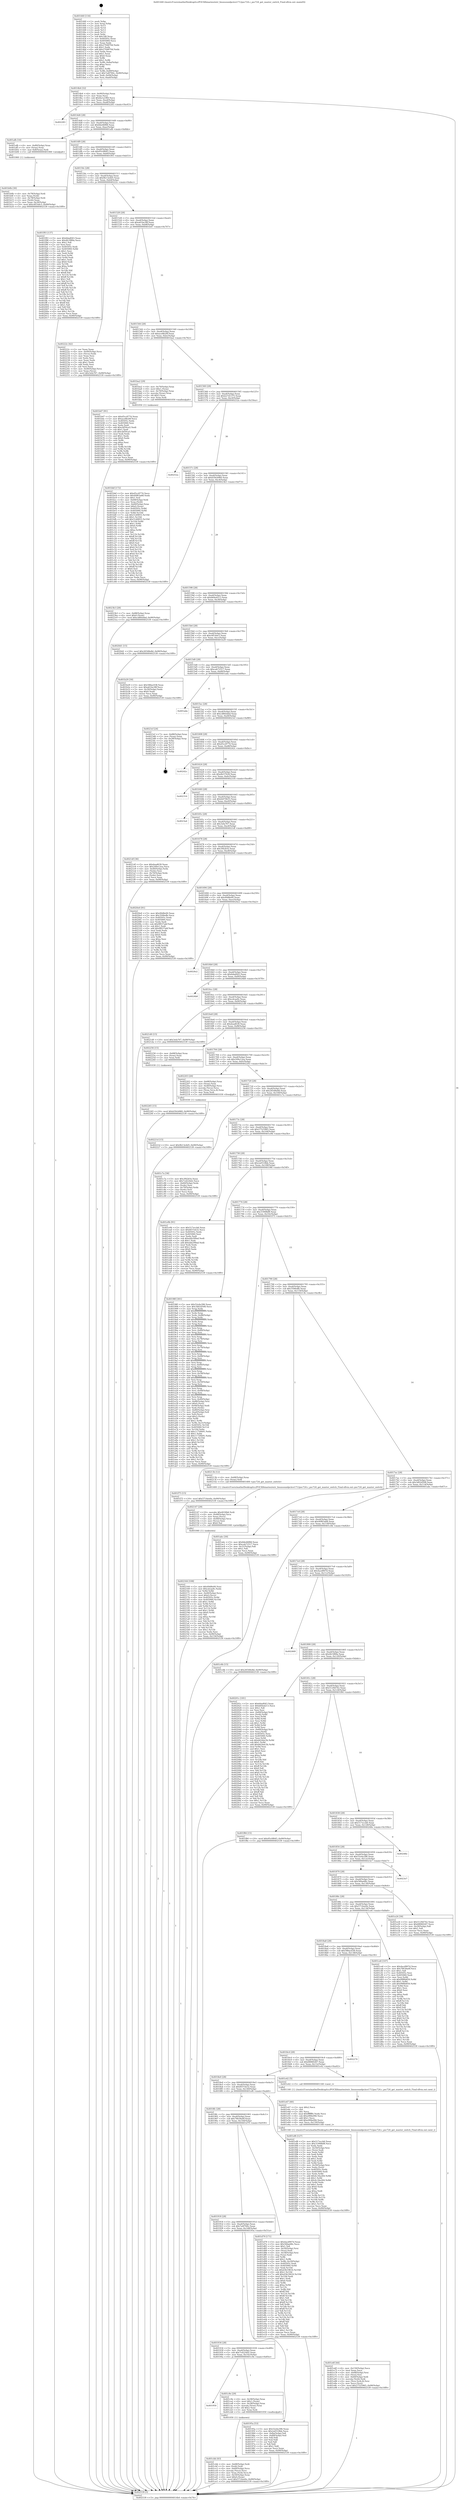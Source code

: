 digraph "0x401440" {
  label = "0x401440 (/mnt/c/Users/mathe/Desktop/tcc/POCII/binaries/extr_linuxsoundpciice1712psc724.c_psc724_get_master_switch_Final-ollvm.out::main(0))"
  labelloc = "t"
  node[shape=record]

  Entry [label="",width=0.3,height=0.3,shape=circle,fillcolor=black,style=filled]
  "0x4014b4" [label="{
     0x4014b4 [32]\l
     | [instrs]\l
     &nbsp;&nbsp;0x4014b4 \<+6\>: mov -0x90(%rbp),%eax\l
     &nbsp;&nbsp;0x4014ba \<+2\>: mov %eax,%ecx\l
     &nbsp;&nbsp;0x4014bc \<+6\>: sub $0x8a1a1f60,%ecx\l
     &nbsp;&nbsp;0x4014c2 \<+6\>: mov %eax,-0xa4(%rbp)\l
     &nbsp;&nbsp;0x4014c8 \<+6\>: mov %ecx,-0xa8(%rbp)\l
     &nbsp;&nbsp;0x4014ce \<+6\>: je 0000000000402283 \<main+0xe43\>\l
  }"]
  "0x402283" [label="{
     0x402283\l
  }", style=dashed]
  "0x4014d4" [label="{
     0x4014d4 [28]\l
     | [instrs]\l
     &nbsp;&nbsp;0x4014d4 \<+5\>: jmp 00000000004014d9 \<main+0x99\>\l
     &nbsp;&nbsp;0x4014d9 \<+6\>: mov -0xa4(%rbp),%eax\l
     &nbsp;&nbsp;0x4014df \<+5\>: sub $0x8de46f68,%eax\l
     &nbsp;&nbsp;0x4014e4 \<+6\>: mov %eax,-0xac(%rbp)\l
     &nbsp;&nbsp;0x4014ea \<+6\>: je 0000000000401afb \<main+0x6bb\>\l
  }"]
  Exit [label="",width=0.3,height=0.3,shape=circle,fillcolor=black,style=filled,peripheries=2]
  "0x401afb" [label="{
     0x401afb [16]\l
     | [instrs]\l
     &nbsp;&nbsp;0x401afb \<+4\>: mov -0x80(%rbp),%rax\l
     &nbsp;&nbsp;0x401aff \<+3\>: mov (%rax),%rax\l
     &nbsp;&nbsp;0x401b02 \<+4\>: mov 0x8(%rax),%rdi\l
     &nbsp;&nbsp;0x401b06 \<+5\>: call 0000000000401060 \<atoi@plt\>\l
     | [calls]\l
     &nbsp;&nbsp;0x401060 \{1\} (unknown)\l
  }"]
  "0x4014f0" [label="{
     0x4014f0 [28]\l
     | [instrs]\l
     &nbsp;&nbsp;0x4014f0 \<+5\>: jmp 00000000004014f5 \<main+0xb5\>\l
     &nbsp;&nbsp;0x4014f5 \<+6\>: mov -0xa4(%rbp),%eax\l
     &nbsp;&nbsp;0x4014fb \<+5\>: sub $0x95c0f645,%eax\l
     &nbsp;&nbsp;0x401500 \<+6\>: mov %eax,-0xb0(%rbp)\l
     &nbsp;&nbsp;0x401506 \<+6\>: je 0000000000401f93 \<main+0xb53\>\l
  }"]
  "0x402265" [label="{
     0x402265 [15]\l
     | [instrs]\l
     &nbsp;&nbsp;0x402265 \<+10\>: movl $0xb59cb960,-0x90(%rbp)\l
     &nbsp;&nbsp;0x40226f \<+5\>: jmp 0000000000402539 \<main+0x10f9\>\l
  }"]
  "0x401f93" [label="{
     0x401f93 [137]\l
     | [instrs]\l
     &nbsp;&nbsp;0x401f93 \<+5\>: mov $0x6dad043,%eax\l
     &nbsp;&nbsp;0x401f98 \<+5\>: mov $0x4fc5f89a,%ecx\l
     &nbsp;&nbsp;0x401f9d \<+2\>: mov $0x1,%dl\l
     &nbsp;&nbsp;0x401f9f \<+2\>: xor %esi,%esi\l
     &nbsp;&nbsp;0x401fa1 \<+7\>: mov 0x40505c,%edi\l
     &nbsp;&nbsp;0x401fa8 \<+8\>: mov 0x405060,%r8d\l
     &nbsp;&nbsp;0x401fb0 \<+3\>: sub $0x1,%esi\l
     &nbsp;&nbsp;0x401fb3 \<+3\>: mov %edi,%r9d\l
     &nbsp;&nbsp;0x401fb6 \<+3\>: add %esi,%r9d\l
     &nbsp;&nbsp;0x401fb9 \<+4\>: imul %r9d,%edi\l
     &nbsp;&nbsp;0x401fbd \<+3\>: and $0x1,%edi\l
     &nbsp;&nbsp;0x401fc0 \<+3\>: cmp $0x0,%edi\l
     &nbsp;&nbsp;0x401fc3 \<+4\>: sete %r10b\l
     &nbsp;&nbsp;0x401fc7 \<+4\>: cmp $0xa,%r8d\l
     &nbsp;&nbsp;0x401fcb \<+4\>: setl %r11b\l
     &nbsp;&nbsp;0x401fcf \<+3\>: mov %r10b,%bl\l
     &nbsp;&nbsp;0x401fd2 \<+3\>: xor $0xff,%bl\l
     &nbsp;&nbsp;0x401fd5 \<+3\>: mov %r11b,%r14b\l
     &nbsp;&nbsp;0x401fd8 \<+4\>: xor $0xff,%r14b\l
     &nbsp;&nbsp;0x401fdc \<+3\>: xor $0x1,%dl\l
     &nbsp;&nbsp;0x401fdf \<+3\>: mov %bl,%r15b\l
     &nbsp;&nbsp;0x401fe2 \<+4\>: and $0xff,%r15b\l
     &nbsp;&nbsp;0x401fe6 \<+3\>: and %dl,%r10b\l
     &nbsp;&nbsp;0x401fe9 \<+3\>: mov %r14b,%r12b\l
     &nbsp;&nbsp;0x401fec \<+4\>: and $0xff,%r12b\l
     &nbsp;&nbsp;0x401ff0 \<+3\>: and %dl,%r11b\l
     &nbsp;&nbsp;0x401ff3 \<+3\>: or %r10b,%r15b\l
     &nbsp;&nbsp;0x401ff6 \<+3\>: or %r11b,%r12b\l
     &nbsp;&nbsp;0x401ff9 \<+3\>: xor %r12b,%r15b\l
     &nbsp;&nbsp;0x401ffc \<+3\>: or %r14b,%bl\l
     &nbsp;&nbsp;0x401fff \<+3\>: xor $0xff,%bl\l
     &nbsp;&nbsp;0x402002 \<+3\>: or $0x1,%dl\l
     &nbsp;&nbsp;0x402005 \<+2\>: and %dl,%bl\l
     &nbsp;&nbsp;0x402007 \<+3\>: or %bl,%r15b\l
     &nbsp;&nbsp;0x40200a \<+4\>: test $0x1,%r15b\l
     &nbsp;&nbsp;0x40200e \<+3\>: cmovne %ecx,%eax\l
     &nbsp;&nbsp;0x402011 \<+6\>: mov %eax,-0x90(%rbp)\l
     &nbsp;&nbsp;0x402017 \<+5\>: jmp 0000000000402539 \<main+0x10f9\>\l
  }"]
  "0x40150c" [label="{
     0x40150c [28]\l
     | [instrs]\l
     &nbsp;&nbsp;0x40150c \<+5\>: jmp 0000000000401511 \<main+0xd1\>\l
     &nbsp;&nbsp;0x401511 \<+6\>: mov -0xa4(%rbp),%eax\l
     &nbsp;&nbsp;0x401517 \<+5\>: sub $0x9b13e4d5,%eax\l
     &nbsp;&nbsp;0x40151c \<+6\>: mov %eax,-0xb4(%rbp)\l
     &nbsp;&nbsp;0x401522 \<+6\>: je 000000000040222c \<main+0xdec\>\l
  }"]
  "0x40221d" [label="{
     0x40221d [15]\l
     | [instrs]\l
     &nbsp;&nbsp;0x40221d \<+10\>: movl $0x9b13e4d5,-0x90(%rbp)\l
     &nbsp;&nbsp;0x402227 \<+5\>: jmp 0000000000402539 \<main+0x10f9\>\l
  }"]
  "0x40222c" [label="{
     0x40222c [42]\l
     | [instrs]\l
     &nbsp;&nbsp;0x40222c \<+2\>: xor %eax,%eax\l
     &nbsp;&nbsp;0x40222e \<+4\>: mov -0x40(%rbp),%rcx\l
     &nbsp;&nbsp;0x402232 \<+2\>: mov (%rcx),%edx\l
     &nbsp;&nbsp;0x402234 \<+2\>: mov %eax,%esi\l
     &nbsp;&nbsp;0x402236 \<+2\>: sub %edx,%esi\l
     &nbsp;&nbsp;0x402238 \<+2\>: mov %eax,%edx\l
     &nbsp;&nbsp;0x40223a \<+3\>: sub $0x1,%edx\l
     &nbsp;&nbsp;0x40223d \<+2\>: add %edx,%esi\l
     &nbsp;&nbsp;0x40223f \<+2\>: sub %esi,%eax\l
     &nbsp;&nbsp;0x402241 \<+4\>: mov -0x40(%rbp),%rcx\l
     &nbsp;&nbsp;0x402245 \<+2\>: mov %eax,(%rcx)\l
     &nbsp;&nbsp;0x402247 \<+10\>: movl $0x3efa767,-0x90(%rbp)\l
     &nbsp;&nbsp;0x402251 \<+5\>: jmp 0000000000402539 \<main+0x10f9\>\l
  }"]
  "0x401528" [label="{
     0x401528 [28]\l
     | [instrs]\l
     &nbsp;&nbsp;0x401528 \<+5\>: jmp 000000000040152d \<main+0xed\>\l
     &nbsp;&nbsp;0x40152d \<+6\>: mov -0xa4(%rbp),%eax\l
     &nbsp;&nbsp;0x401533 \<+5\>: sub $0xa61be38f,%eax\l
     &nbsp;&nbsp;0x401538 \<+6\>: mov %eax,-0xb8(%rbp)\l
     &nbsp;&nbsp;0x40153e \<+6\>: je 0000000000401b47 \<main+0x707\>\l
  }"]
  "0x402164" [label="{
     0x402164 [108]\l
     | [instrs]\l
     &nbsp;&nbsp;0x402164 \<+5\>: mov $0x49d8e00,%esi\l
     &nbsp;&nbsp;0x402169 \<+5\>: mov $0xcdcaa9c,%edx\l
     &nbsp;&nbsp;0x40216e \<+3\>: xor %r8d,%r8d\l
     &nbsp;&nbsp;0x402171 \<+4\>: mov -0x40(%rbp),%rcx\l
     &nbsp;&nbsp;0x402175 \<+6\>: movl $0x0,(%rcx)\l
     &nbsp;&nbsp;0x40217b \<+8\>: mov 0x40505c,%r9d\l
     &nbsp;&nbsp;0x402183 \<+8\>: mov 0x405060,%r10d\l
     &nbsp;&nbsp;0x40218b \<+4\>: sub $0x1,%r8d\l
     &nbsp;&nbsp;0x40218f \<+3\>: mov %r9d,%r11d\l
     &nbsp;&nbsp;0x402192 \<+3\>: add %r8d,%r11d\l
     &nbsp;&nbsp;0x402195 \<+4\>: imul %r11d,%r9d\l
     &nbsp;&nbsp;0x402199 \<+4\>: and $0x1,%r9d\l
     &nbsp;&nbsp;0x40219d \<+4\>: cmp $0x0,%r9d\l
     &nbsp;&nbsp;0x4021a1 \<+3\>: sete %bl\l
     &nbsp;&nbsp;0x4021a4 \<+4\>: cmp $0xa,%r10d\l
     &nbsp;&nbsp;0x4021a8 \<+4\>: setl %r14b\l
     &nbsp;&nbsp;0x4021ac \<+3\>: mov %bl,%r15b\l
     &nbsp;&nbsp;0x4021af \<+3\>: and %r14b,%r15b\l
     &nbsp;&nbsp;0x4021b2 \<+3\>: xor %r14b,%bl\l
     &nbsp;&nbsp;0x4021b5 \<+3\>: or %bl,%r15b\l
     &nbsp;&nbsp;0x4021b8 \<+4\>: test $0x1,%r15b\l
     &nbsp;&nbsp;0x4021bc \<+3\>: cmovne %edx,%esi\l
     &nbsp;&nbsp;0x4021bf \<+6\>: mov %esi,-0x90(%rbp)\l
     &nbsp;&nbsp;0x4021c5 \<+6\>: mov %eax,-0x154(%rbp)\l
     &nbsp;&nbsp;0x4021cb \<+5\>: jmp 0000000000402539 \<main+0x10f9\>\l
  }"]
  "0x401b47" [label="{
     0x401b47 [91]\l
     | [instrs]\l
     &nbsp;&nbsp;0x401b47 \<+5\>: mov $0xd5cc8774,%eax\l
     &nbsp;&nbsp;0x401b4c \<+5\>: mov $0xace8b26f,%ecx\l
     &nbsp;&nbsp;0x401b51 \<+7\>: mov 0x40505c,%edx\l
     &nbsp;&nbsp;0x401b58 \<+7\>: mov 0x405060,%esi\l
     &nbsp;&nbsp;0x401b5f \<+2\>: mov %edx,%edi\l
     &nbsp;&nbsp;0x401b61 \<+6\>: add $0xcbf50ca5,%edi\l
     &nbsp;&nbsp;0x401b67 \<+3\>: sub $0x1,%edi\l
     &nbsp;&nbsp;0x401b6a \<+6\>: sub $0xcbf50ca5,%edi\l
     &nbsp;&nbsp;0x401b70 \<+3\>: imul %edi,%edx\l
     &nbsp;&nbsp;0x401b73 \<+3\>: and $0x1,%edx\l
     &nbsp;&nbsp;0x401b76 \<+3\>: cmp $0x0,%edx\l
     &nbsp;&nbsp;0x401b79 \<+4\>: sete %r8b\l
     &nbsp;&nbsp;0x401b7d \<+3\>: cmp $0xa,%esi\l
     &nbsp;&nbsp;0x401b80 \<+4\>: setl %r9b\l
     &nbsp;&nbsp;0x401b84 \<+3\>: mov %r8b,%r10b\l
     &nbsp;&nbsp;0x401b87 \<+3\>: and %r9b,%r10b\l
     &nbsp;&nbsp;0x401b8a \<+3\>: xor %r9b,%r8b\l
     &nbsp;&nbsp;0x401b8d \<+3\>: or %r8b,%r10b\l
     &nbsp;&nbsp;0x401b90 \<+4\>: test $0x1,%r10b\l
     &nbsp;&nbsp;0x401b94 \<+3\>: cmovne %ecx,%eax\l
     &nbsp;&nbsp;0x401b97 \<+6\>: mov %eax,-0x90(%rbp)\l
     &nbsp;&nbsp;0x401b9d \<+5\>: jmp 0000000000402539 \<main+0x10f9\>\l
  }"]
  "0x401544" [label="{
     0x401544 [28]\l
     | [instrs]\l
     &nbsp;&nbsp;0x401544 \<+5\>: jmp 0000000000401549 \<main+0x109\>\l
     &nbsp;&nbsp;0x401549 \<+6\>: mov -0xa4(%rbp),%eax\l
     &nbsp;&nbsp;0x40154f \<+5\>: sub $0xace8b26f,%eax\l
     &nbsp;&nbsp;0x401554 \<+6\>: mov %eax,-0xbc(%rbp)\l
     &nbsp;&nbsp;0x40155a \<+6\>: je 0000000000401ba2 \<main+0x762\>\l
  }"]
  "0x402147" [label="{
     0x402147 [29]\l
     | [instrs]\l
     &nbsp;&nbsp;0x402147 \<+10\>: movabs $0x4030b6,%rdi\l
     &nbsp;&nbsp;0x402151 \<+4\>: mov -0x48(%rbp),%rcx\l
     &nbsp;&nbsp;0x402155 \<+2\>: mov %eax,(%rcx)\l
     &nbsp;&nbsp;0x402157 \<+4\>: mov -0x48(%rbp),%rcx\l
     &nbsp;&nbsp;0x40215b \<+2\>: mov (%rcx),%esi\l
     &nbsp;&nbsp;0x40215d \<+2\>: mov $0x0,%al\l
     &nbsp;&nbsp;0x40215f \<+5\>: call 0000000000401040 \<printf@plt\>\l
     | [calls]\l
     &nbsp;&nbsp;0x401040 \{1\} (unknown)\l
  }"]
  "0x401ba2" [label="{
     0x401ba2 [29]\l
     | [instrs]\l
     &nbsp;&nbsp;0x401ba2 \<+4\>: mov -0x70(%rbp),%rax\l
     &nbsp;&nbsp;0x401ba6 \<+6\>: movl $0x1,(%rax)\l
     &nbsp;&nbsp;0x401bac \<+4\>: mov -0x70(%rbp),%rax\l
     &nbsp;&nbsp;0x401bb0 \<+3\>: movslq (%rax),%rax\l
     &nbsp;&nbsp;0x401bb3 \<+4\>: shl $0x3,%rax\l
     &nbsp;&nbsp;0x401bb7 \<+3\>: mov %rax,%rdi\l
     &nbsp;&nbsp;0x401bba \<+5\>: call 0000000000401050 \<malloc@plt\>\l
     | [calls]\l
     &nbsp;&nbsp;0x401050 \{1\} (unknown)\l
  }"]
  "0x401560" [label="{
     0x401560 [28]\l
     | [instrs]\l
     &nbsp;&nbsp;0x401560 \<+5\>: jmp 0000000000401565 \<main+0x125\>\l
     &nbsp;&nbsp;0x401565 \<+6\>: mov -0xa4(%rbp),%eax\l
     &nbsp;&nbsp;0x40156b \<+5\>: sub $0xb27d1375,%eax\l
     &nbsp;&nbsp;0x401570 \<+6\>: mov %eax,-0xc0(%rbp)\l
     &nbsp;&nbsp;0x401576 \<+6\>: je 000000000040252a \<main+0x10ea\>\l
  }"]
  "0x401e6f" [label="{
     0x401e6f [44]\l
     | [instrs]\l
     &nbsp;&nbsp;0x401e6f \<+6\>: mov -0x150(%rbp),%ecx\l
     &nbsp;&nbsp;0x401e75 \<+3\>: imul %eax,%ecx\l
     &nbsp;&nbsp;0x401e78 \<+4\>: mov -0x68(%rbp),%rsi\l
     &nbsp;&nbsp;0x401e7c \<+3\>: mov (%rsi),%rsi\l
     &nbsp;&nbsp;0x401e7f \<+4\>: mov -0x60(%rbp),%rdi\l
     &nbsp;&nbsp;0x401e83 \<+3\>: movslq (%rdi),%rdi\l
     &nbsp;&nbsp;0x401e86 \<+4\>: mov (%rsi,%rdi,8),%rsi\l
     &nbsp;&nbsp;0x401e8a \<+2\>: mov %ecx,(%rsi)\l
     &nbsp;&nbsp;0x401e8c \<+10\>: movl $0x27525965,-0x90(%rbp)\l
     &nbsp;&nbsp;0x401e96 \<+5\>: jmp 0000000000402539 \<main+0x10f9\>\l
  }"]
  "0x40252a" [label="{
     0x40252a\l
  }", style=dashed]
  "0x40157c" [label="{
     0x40157c [28]\l
     | [instrs]\l
     &nbsp;&nbsp;0x40157c \<+5\>: jmp 0000000000401581 \<main+0x141\>\l
     &nbsp;&nbsp;0x401581 \<+6\>: mov -0xa4(%rbp),%eax\l
     &nbsp;&nbsp;0x401587 \<+5\>: sub $0xb59cb960,%eax\l
     &nbsp;&nbsp;0x40158c \<+6\>: mov %eax,-0xc4(%rbp)\l
     &nbsp;&nbsp;0x401592 \<+6\>: je 00000000004023b3 \<main+0xf73\>\l
  }"]
  "0x401e47" [label="{
     0x401e47 [40]\l
     | [instrs]\l
     &nbsp;&nbsp;0x401e47 \<+5\>: mov $0x2,%ecx\l
     &nbsp;&nbsp;0x401e4c \<+1\>: cltd\l
     &nbsp;&nbsp;0x401e4d \<+2\>: idiv %ecx\l
     &nbsp;&nbsp;0x401e4f \<+6\>: imul $0xfffffffe,%edx,%ecx\l
     &nbsp;&nbsp;0x401e55 \<+6\>: sub $0xe90bef46,%ecx\l
     &nbsp;&nbsp;0x401e5b \<+3\>: add $0x1,%ecx\l
     &nbsp;&nbsp;0x401e5e \<+6\>: add $0xe90bef46,%ecx\l
     &nbsp;&nbsp;0x401e64 \<+6\>: mov %ecx,-0x150(%rbp)\l
     &nbsp;&nbsp;0x401e6a \<+5\>: call 0000000000401160 \<next_i\>\l
     | [calls]\l
     &nbsp;&nbsp;0x401160 \{1\} (/mnt/c/Users/mathe/Desktop/tcc/POCII/binaries/extr_linuxsoundpciice1712psc724.c_psc724_get_master_switch_Final-ollvm.out::next_i)\l
  }"]
  "0x4023b3" [label="{
     0x4023b3 [28]\l
     | [instrs]\l
     &nbsp;&nbsp;0x4023b3 \<+7\>: mov -0x88(%rbp),%rax\l
     &nbsp;&nbsp;0x4023ba \<+6\>: movl $0x0,(%rax)\l
     &nbsp;&nbsp;0x4023c0 \<+10\>: movl $0xcd80ebbd,-0x90(%rbp)\l
     &nbsp;&nbsp;0x4023ca \<+5\>: jmp 0000000000402539 \<main+0x10f9\>\l
  }"]
  "0x401598" [label="{
     0x401598 [28]\l
     | [instrs]\l
     &nbsp;&nbsp;0x401598 \<+5\>: jmp 000000000040159d \<main+0x15d\>\l
     &nbsp;&nbsp;0x40159d \<+6\>: mov -0xa4(%rbp),%eax\l
     &nbsp;&nbsp;0x4015a3 \<+5\>: sub $0xb64ed213,%eax\l
     &nbsp;&nbsp;0x4015a8 \<+6\>: mov %eax,-0xc8(%rbp)\l
     &nbsp;&nbsp;0x4015ae \<+6\>: je 00000000004020d1 \<main+0xc91\>\l
  }"]
  "0x401cbb" [label="{
     0x401cbb [43]\l
     | [instrs]\l
     &nbsp;&nbsp;0x401cbb \<+4\>: mov -0x68(%rbp),%rdi\l
     &nbsp;&nbsp;0x401cbf \<+3\>: mov (%rdi),%rdi\l
     &nbsp;&nbsp;0x401cc2 \<+4\>: mov -0x60(%rbp),%rcx\l
     &nbsp;&nbsp;0x401cc6 \<+3\>: movslq (%rcx),%rcx\l
     &nbsp;&nbsp;0x401cc9 \<+4\>: mov %rax,(%rdi,%rcx,8)\l
     &nbsp;&nbsp;0x401ccd \<+4\>: mov -0x50(%rbp),%rax\l
     &nbsp;&nbsp;0x401cd1 \<+6\>: movl $0x0,(%rax)\l
     &nbsp;&nbsp;0x401cd7 \<+10\>: movl $0x5714ee0e,-0x90(%rbp)\l
     &nbsp;&nbsp;0x401ce1 \<+5\>: jmp 0000000000402539 \<main+0x10f9\>\l
  }"]
  "0x4020d1" [label="{
     0x4020d1 [15]\l
     | [instrs]\l
     &nbsp;&nbsp;0x4020d1 \<+10\>: movl $0x26548e8d,-0x90(%rbp)\l
     &nbsp;&nbsp;0x4020db \<+5\>: jmp 0000000000402539 \<main+0x10f9\>\l
  }"]
  "0x4015b4" [label="{
     0x4015b4 [28]\l
     | [instrs]\l
     &nbsp;&nbsp;0x4015b4 \<+5\>: jmp 00000000004015b9 \<main+0x179\>\l
     &nbsp;&nbsp;0x4015b9 \<+6\>: mov -0xa4(%rbp),%eax\l
     &nbsp;&nbsp;0x4015bf \<+5\>: sub $0xc6f14dc5,%eax\l
     &nbsp;&nbsp;0x4015c4 \<+6\>: mov %eax,-0xcc(%rbp)\l
     &nbsp;&nbsp;0x4015ca \<+6\>: je 0000000000401b29 \<main+0x6e9\>\l
  }"]
  "0x401950" [label="{
     0x401950\l
  }", style=dashed]
  "0x401b29" [label="{
     0x401b29 [30]\l
     | [instrs]\l
     &nbsp;&nbsp;0x401b29 \<+5\>: mov $0x586ac038,%eax\l
     &nbsp;&nbsp;0x401b2e \<+5\>: mov $0xa61be38f,%ecx\l
     &nbsp;&nbsp;0x401b33 \<+3\>: mov -0x30(%rbp),%edx\l
     &nbsp;&nbsp;0x401b36 \<+3\>: cmp $0x0,%edx\l
     &nbsp;&nbsp;0x401b39 \<+3\>: cmove %ecx,%eax\l
     &nbsp;&nbsp;0x401b3c \<+6\>: mov %eax,-0x90(%rbp)\l
     &nbsp;&nbsp;0x401b42 \<+5\>: jmp 0000000000402539 \<main+0x10f9\>\l
  }"]
  "0x4015d0" [label="{
     0x4015d0 [28]\l
     | [instrs]\l
     &nbsp;&nbsp;0x4015d0 \<+5\>: jmp 00000000004015d5 \<main+0x195\>\l
     &nbsp;&nbsp;0x4015d5 \<+6\>: mov -0xa4(%rbp),%eax\l
     &nbsp;&nbsp;0x4015db \<+5\>: sub $0xcab72517,%eax\l
     &nbsp;&nbsp;0x4015e0 \<+6\>: mov %eax,-0xd0(%rbp)\l
     &nbsp;&nbsp;0x4015e6 \<+6\>: je 0000000000401ada \<main+0x69a\>\l
  }"]
  "0x401c9e" [label="{
     0x401c9e [29]\l
     | [instrs]\l
     &nbsp;&nbsp;0x401c9e \<+4\>: mov -0x58(%rbp),%rax\l
     &nbsp;&nbsp;0x401ca2 \<+6\>: movl $0x1,(%rax)\l
     &nbsp;&nbsp;0x401ca8 \<+4\>: mov -0x58(%rbp),%rax\l
     &nbsp;&nbsp;0x401cac \<+3\>: movslq (%rax),%rax\l
     &nbsp;&nbsp;0x401caf \<+4\>: shl $0x2,%rax\l
     &nbsp;&nbsp;0x401cb3 \<+3\>: mov %rax,%rdi\l
     &nbsp;&nbsp;0x401cb6 \<+5\>: call 0000000000401050 \<malloc@plt\>\l
     | [calls]\l
     &nbsp;&nbsp;0x401050 \{1\} (unknown)\l
  }"]
  "0x401ada" [label="{
     0x401ada\l
  }", style=dashed]
  "0x4015ec" [label="{
     0x4015ec [28]\l
     | [instrs]\l
     &nbsp;&nbsp;0x4015ec \<+5\>: jmp 00000000004015f1 \<main+0x1b1\>\l
     &nbsp;&nbsp;0x4015f1 \<+6\>: mov -0xa4(%rbp),%eax\l
     &nbsp;&nbsp;0x4015f7 \<+5\>: sub $0xcd80ebbd,%eax\l
     &nbsp;&nbsp;0x4015fc \<+6\>: mov %eax,-0xd4(%rbp)\l
     &nbsp;&nbsp;0x401602 \<+6\>: je 00000000004023cf \<main+0xf8f\>\l
  }"]
  "0x401bbf" [label="{
     0x401bbf [172]\l
     | [instrs]\l
     &nbsp;&nbsp;0x401bbf \<+5\>: mov $0xd5cc8774,%ecx\l
     &nbsp;&nbsp;0x401bc4 \<+5\>: mov $0x40f63a68,%edx\l
     &nbsp;&nbsp;0x401bc9 \<+3\>: mov $0x1,%sil\l
     &nbsp;&nbsp;0x401bcc \<+4\>: mov -0x68(%rbp),%rdi\l
     &nbsp;&nbsp;0x401bd0 \<+3\>: mov %rax,(%rdi)\l
     &nbsp;&nbsp;0x401bd3 \<+4\>: mov -0x60(%rbp),%rax\l
     &nbsp;&nbsp;0x401bd7 \<+6\>: movl $0x0,(%rax)\l
     &nbsp;&nbsp;0x401bdd \<+8\>: mov 0x40505c,%r8d\l
     &nbsp;&nbsp;0x401be5 \<+8\>: mov 0x405060,%r9d\l
     &nbsp;&nbsp;0x401bed \<+3\>: mov %r8d,%r10d\l
     &nbsp;&nbsp;0x401bf0 \<+7\>: sub $0x51d0855,%r10d\l
     &nbsp;&nbsp;0x401bf7 \<+4\>: sub $0x1,%r10d\l
     &nbsp;&nbsp;0x401bfb \<+7\>: add $0x51d0855,%r10d\l
     &nbsp;&nbsp;0x401c02 \<+4\>: imul %r10d,%r8d\l
     &nbsp;&nbsp;0x401c06 \<+4\>: and $0x1,%r8d\l
     &nbsp;&nbsp;0x401c0a \<+4\>: cmp $0x0,%r8d\l
     &nbsp;&nbsp;0x401c0e \<+4\>: sete %r11b\l
     &nbsp;&nbsp;0x401c12 \<+4\>: cmp $0xa,%r9d\l
     &nbsp;&nbsp;0x401c16 \<+3\>: setl %bl\l
     &nbsp;&nbsp;0x401c19 \<+3\>: mov %r11b,%r14b\l
     &nbsp;&nbsp;0x401c1c \<+4\>: xor $0xff,%r14b\l
     &nbsp;&nbsp;0x401c20 \<+3\>: mov %bl,%r15b\l
     &nbsp;&nbsp;0x401c23 \<+4\>: xor $0xff,%r15b\l
     &nbsp;&nbsp;0x401c27 \<+4\>: xor $0x0,%sil\l
     &nbsp;&nbsp;0x401c2b \<+3\>: mov %r14b,%r12b\l
     &nbsp;&nbsp;0x401c2e \<+4\>: and $0x0,%r12b\l
     &nbsp;&nbsp;0x401c32 \<+3\>: and %sil,%r11b\l
     &nbsp;&nbsp;0x401c35 \<+3\>: mov %r15b,%r13b\l
     &nbsp;&nbsp;0x401c38 \<+4\>: and $0x0,%r13b\l
     &nbsp;&nbsp;0x401c3c \<+3\>: and %sil,%bl\l
     &nbsp;&nbsp;0x401c3f \<+3\>: or %r11b,%r12b\l
     &nbsp;&nbsp;0x401c42 \<+3\>: or %bl,%r13b\l
     &nbsp;&nbsp;0x401c45 \<+3\>: xor %r13b,%r12b\l
     &nbsp;&nbsp;0x401c48 \<+3\>: or %r15b,%r14b\l
     &nbsp;&nbsp;0x401c4b \<+4\>: xor $0xff,%r14b\l
     &nbsp;&nbsp;0x401c4f \<+4\>: or $0x0,%sil\l
     &nbsp;&nbsp;0x401c53 \<+3\>: and %sil,%r14b\l
     &nbsp;&nbsp;0x401c56 \<+3\>: or %r14b,%r12b\l
     &nbsp;&nbsp;0x401c59 \<+4\>: test $0x1,%r12b\l
     &nbsp;&nbsp;0x401c5d \<+3\>: cmovne %edx,%ecx\l
     &nbsp;&nbsp;0x401c60 \<+6\>: mov %ecx,-0x90(%rbp)\l
     &nbsp;&nbsp;0x401c66 \<+5\>: jmp 0000000000402539 \<main+0x10f9\>\l
  }"]
  "0x4023cf" [label="{
     0x4023cf [24]\l
     | [instrs]\l
     &nbsp;&nbsp;0x4023cf \<+7\>: mov -0x88(%rbp),%rax\l
     &nbsp;&nbsp;0x4023d6 \<+2\>: mov (%rax),%eax\l
     &nbsp;&nbsp;0x4023d8 \<+4\>: lea -0x28(%rbp),%rsp\l
     &nbsp;&nbsp;0x4023dc \<+1\>: pop %rbx\l
     &nbsp;&nbsp;0x4023dd \<+2\>: pop %r12\l
     &nbsp;&nbsp;0x4023df \<+2\>: pop %r13\l
     &nbsp;&nbsp;0x4023e1 \<+2\>: pop %r14\l
     &nbsp;&nbsp;0x4023e3 \<+2\>: pop %r15\l
     &nbsp;&nbsp;0x4023e5 \<+1\>: pop %rbp\l
     &nbsp;&nbsp;0x4023e6 \<+1\>: ret\l
  }"]
  "0x401608" [label="{
     0x401608 [28]\l
     | [instrs]\l
     &nbsp;&nbsp;0x401608 \<+5\>: jmp 000000000040160d \<main+0x1cd\>\l
     &nbsp;&nbsp;0x40160d \<+6\>: mov -0xa4(%rbp),%eax\l
     &nbsp;&nbsp;0x401613 \<+5\>: sub $0xd5cc8774,%eax\l
     &nbsp;&nbsp;0x401618 \<+6\>: mov %eax,-0xd8(%rbp)\l
     &nbsp;&nbsp;0x40161e \<+6\>: je 000000000040242c \<main+0xfec\>\l
  }"]
  "0x401b0b" [label="{
     0x401b0b [30]\l
     | [instrs]\l
     &nbsp;&nbsp;0x401b0b \<+4\>: mov -0x78(%rbp),%rdi\l
     &nbsp;&nbsp;0x401b0f \<+2\>: mov %eax,(%rdi)\l
     &nbsp;&nbsp;0x401b11 \<+4\>: mov -0x78(%rbp),%rdi\l
     &nbsp;&nbsp;0x401b15 \<+2\>: mov (%rdi),%eax\l
     &nbsp;&nbsp;0x401b17 \<+3\>: mov %eax,-0x30(%rbp)\l
     &nbsp;&nbsp;0x401b1a \<+10\>: movl $0xc6f14dc5,-0x90(%rbp)\l
     &nbsp;&nbsp;0x401b24 \<+5\>: jmp 0000000000402539 \<main+0x10f9\>\l
  }"]
  "0x40242c" [label="{
     0x40242c\l
  }", style=dashed]
  "0x401624" [label="{
     0x401624 [28]\l
     | [instrs]\l
     &nbsp;&nbsp;0x401624 \<+5\>: jmp 0000000000401629 \<main+0x1e9\>\l
     &nbsp;&nbsp;0x401629 \<+6\>: mov -0xa4(%rbp),%eax\l
     &nbsp;&nbsp;0x40162f \<+5\>: sub $0xdfe57628,%eax\l
     &nbsp;&nbsp;0x401634 \<+6\>: mov %eax,-0xdc(%rbp)\l
     &nbsp;&nbsp;0x40163a \<+6\>: je 0000000000402316 \<main+0xed6\>\l
  }"]
  "0x401440" [label="{
     0x401440 [116]\l
     | [instrs]\l
     &nbsp;&nbsp;0x401440 \<+1\>: push %rbp\l
     &nbsp;&nbsp;0x401441 \<+3\>: mov %rsp,%rbp\l
     &nbsp;&nbsp;0x401444 \<+2\>: push %r15\l
     &nbsp;&nbsp;0x401446 \<+2\>: push %r14\l
     &nbsp;&nbsp;0x401448 \<+2\>: push %r13\l
     &nbsp;&nbsp;0x40144a \<+2\>: push %r12\l
     &nbsp;&nbsp;0x40144c \<+1\>: push %rbx\l
     &nbsp;&nbsp;0x40144d \<+7\>: sub $0x148,%rsp\l
     &nbsp;&nbsp;0x401454 \<+7\>: mov 0x40505c,%eax\l
     &nbsp;&nbsp;0x40145b \<+7\>: mov 0x405060,%ecx\l
     &nbsp;&nbsp;0x401462 \<+2\>: mov %eax,%edx\l
     &nbsp;&nbsp;0x401464 \<+6\>: sub $0x2704870d,%edx\l
     &nbsp;&nbsp;0x40146a \<+3\>: sub $0x1,%edx\l
     &nbsp;&nbsp;0x40146d \<+6\>: add $0x2704870d,%edx\l
     &nbsp;&nbsp;0x401473 \<+3\>: imul %edx,%eax\l
     &nbsp;&nbsp;0x401476 \<+3\>: and $0x1,%eax\l
     &nbsp;&nbsp;0x401479 \<+3\>: cmp $0x0,%eax\l
     &nbsp;&nbsp;0x40147c \<+4\>: sete %r8b\l
     &nbsp;&nbsp;0x401480 \<+4\>: and $0x1,%r8b\l
     &nbsp;&nbsp;0x401484 \<+7\>: mov %r8b,-0x8a(%rbp)\l
     &nbsp;&nbsp;0x40148b \<+3\>: cmp $0xa,%ecx\l
     &nbsp;&nbsp;0x40148e \<+4\>: setl %r8b\l
     &nbsp;&nbsp;0x401492 \<+4\>: and $0x1,%r8b\l
     &nbsp;&nbsp;0x401496 \<+7\>: mov %r8b,-0x89(%rbp)\l
     &nbsp;&nbsp;0x40149d \<+10\>: movl $0x7a4f760c,-0x90(%rbp)\l
     &nbsp;&nbsp;0x4014a7 \<+6\>: mov %edi,-0x94(%rbp)\l
     &nbsp;&nbsp;0x4014ad \<+7\>: mov %rsi,-0xa0(%rbp)\l
  }"]
  "0x402316" [label="{
     0x402316\l
  }", style=dashed]
  "0x401640" [label="{
     0x401640 [28]\l
     | [instrs]\l
     &nbsp;&nbsp;0x401640 \<+5\>: jmp 0000000000401645 \<main+0x205\>\l
     &nbsp;&nbsp;0x401645 \<+6\>: mov -0xa4(%rbp),%eax\l
     &nbsp;&nbsp;0x40164b \<+5\>: sub $0xfe670b55,%eax\l
     &nbsp;&nbsp;0x401650 \<+6\>: mov %eax,-0xe0(%rbp)\l
     &nbsp;&nbsp;0x401656 \<+6\>: je 00000000004023a4 \<main+0xf64\>\l
  }"]
  "0x402539" [label="{
     0x402539 [5]\l
     | [instrs]\l
     &nbsp;&nbsp;0x402539 \<+5\>: jmp 00000000004014b4 \<main+0x74\>\l
  }"]
  "0x4023a4" [label="{
     0x4023a4\l
  }", style=dashed]
  "0x40165c" [label="{
     0x40165c [28]\l
     | [instrs]\l
     &nbsp;&nbsp;0x40165c \<+5\>: jmp 0000000000401661 \<main+0x221\>\l
     &nbsp;&nbsp;0x401661 \<+6\>: mov -0xa4(%rbp),%eax\l
     &nbsp;&nbsp;0x401667 \<+5\>: sub $0x3efa767,%eax\l
     &nbsp;&nbsp;0x40166c \<+6\>: mov %eax,-0xe4(%rbp)\l
     &nbsp;&nbsp;0x401672 \<+6\>: je 00000000004021df \<main+0xd9f\>\l
  }"]
  "0x401934" [label="{
     0x401934 [28]\l
     | [instrs]\l
     &nbsp;&nbsp;0x401934 \<+5\>: jmp 0000000000401939 \<main+0x4f9\>\l
     &nbsp;&nbsp;0x401939 \<+6\>: mov -0xa4(%rbp),%eax\l
     &nbsp;&nbsp;0x40193f \<+5\>: sub $0x7cd224d2,%eax\l
     &nbsp;&nbsp;0x401944 \<+6\>: mov %eax,-0x14c(%rbp)\l
     &nbsp;&nbsp;0x40194a \<+6\>: je 0000000000401c9e \<main+0x85e\>\l
  }"]
  "0x4021df" [label="{
     0x4021df [36]\l
     | [instrs]\l
     &nbsp;&nbsp;0x4021df \<+5\>: mov $0xdead639,%eax\l
     &nbsp;&nbsp;0x4021e4 \<+5\>: mov $0x249e12ea,%ecx\l
     &nbsp;&nbsp;0x4021e9 \<+4\>: mov -0x40(%rbp),%rdx\l
     &nbsp;&nbsp;0x4021ed \<+2\>: mov (%rdx),%esi\l
     &nbsp;&nbsp;0x4021ef \<+4\>: mov -0x70(%rbp),%rdx\l
     &nbsp;&nbsp;0x4021f3 \<+2\>: cmp (%rdx),%esi\l
     &nbsp;&nbsp;0x4021f5 \<+3\>: cmovl %ecx,%eax\l
     &nbsp;&nbsp;0x4021f8 \<+6\>: mov %eax,-0x90(%rbp)\l
     &nbsp;&nbsp;0x4021fe \<+5\>: jmp 0000000000402539 \<main+0x10f9\>\l
  }"]
  "0x401678" [label="{
     0x401678 [28]\l
     | [instrs]\l
     &nbsp;&nbsp;0x401678 \<+5\>: jmp 000000000040167d \<main+0x23d\>\l
     &nbsp;&nbsp;0x40167d \<+6\>: mov -0xa4(%rbp),%eax\l
     &nbsp;&nbsp;0x401683 \<+5\>: sub $0x3f42b5e,%eax\l
     &nbsp;&nbsp;0x401688 \<+6\>: mov %eax,-0xe8(%rbp)\l
     &nbsp;&nbsp;0x40168e \<+6\>: je 00000000004020e0 \<main+0xca0\>\l
  }"]
  "0x40195a" [label="{
     0x40195a [53]\l
     | [instrs]\l
     &nbsp;&nbsp;0x40195a \<+5\>: mov $0x52e4a396,%eax\l
     &nbsp;&nbsp;0x40195f \<+5\>: mov $0x2a0518bb,%ecx\l
     &nbsp;&nbsp;0x401964 \<+6\>: mov -0x8a(%rbp),%dl\l
     &nbsp;&nbsp;0x40196a \<+7\>: mov -0x89(%rbp),%sil\l
     &nbsp;&nbsp;0x401971 \<+3\>: mov %dl,%dil\l
     &nbsp;&nbsp;0x401974 \<+3\>: and %sil,%dil\l
     &nbsp;&nbsp;0x401977 \<+3\>: xor %sil,%dl\l
     &nbsp;&nbsp;0x40197a \<+3\>: or %dl,%dil\l
     &nbsp;&nbsp;0x40197d \<+4\>: test $0x1,%dil\l
     &nbsp;&nbsp;0x401981 \<+3\>: cmovne %ecx,%eax\l
     &nbsp;&nbsp;0x401984 \<+6\>: mov %eax,-0x90(%rbp)\l
     &nbsp;&nbsp;0x40198a \<+5\>: jmp 0000000000402539 \<main+0x10f9\>\l
  }"]
  "0x4020e0" [label="{
     0x4020e0 [91]\l
     | [instrs]\l
     &nbsp;&nbsp;0x4020e0 \<+5\>: mov $0x49d8e00,%eax\l
     &nbsp;&nbsp;0x4020e5 \<+5\>: mov $0x3506effe,%ecx\l
     &nbsp;&nbsp;0x4020ea \<+7\>: mov 0x40505c,%edx\l
     &nbsp;&nbsp;0x4020f1 \<+7\>: mov 0x405060,%esi\l
     &nbsp;&nbsp;0x4020f8 \<+2\>: mov %edx,%edi\l
     &nbsp;&nbsp;0x4020fa \<+6\>: sub $0x9f037abf,%edi\l
     &nbsp;&nbsp;0x402100 \<+3\>: sub $0x1,%edi\l
     &nbsp;&nbsp;0x402103 \<+6\>: add $0x9f037abf,%edi\l
     &nbsp;&nbsp;0x402109 \<+3\>: imul %edi,%edx\l
     &nbsp;&nbsp;0x40210c \<+3\>: and $0x1,%edx\l
     &nbsp;&nbsp;0x40210f \<+3\>: cmp $0x0,%edx\l
     &nbsp;&nbsp;0x402112 \<+4\>: sete %r8b\l
     &nbsp;&nbsp;0x402116 \<+3\>: cmp $0xa,%esi\l
     &nbsp;&nbsp;0x402119 \<+4\>: setl %r9b\l
     &nbsp;&nbsp;0x40211d \<+3\>: mov %r8b,%r10b\l
     &nbsp;&nbsp;0x402120 \<+3\>: and %r9b,%r10b\l
     &nbsp;&nbsp;0x402123 \<+3\>: xor %r9b,%r8b\l
     &nbsp;&nbsp;0x402126 \<+3\>: or %r8b,%r10b\l
     &nbsp;&nbsp;0x402129 \<+4\>: test $0x1,%r10b\l
     &nbsp;&nbsp;0x40212d \<+3\>: cmovne %ecx,%eax\l
     &nbsp;&nbsp;0x402130 \<+6\>: mov %eax,-0x90(%rbp)\l
     &nbsp;&nbsp;0x402136 \<+5\>: jmp 0000000000402539 \<main+0x10f9\>\l
  }"]
  "0x401694" [label="{
     0x401694 [28]\l
     | [instrs]\l
     &nbsp;&nbsp;0x401694 \<+5\>: jmp 0000000000401699 \<main+0x259\>\l
     &nbsp;&nbsp;0x401699 \<+6\>: mov -0xa4(%rbp),%eax\l
     &nbsp;&nbsp;0x40169f \<+5\>: sub $0x49d8e00,%eax\l
     &nbsp;&nbsp;0x4016a4 \<+6\>: mov %eax,-0xec(%rbp)\l
     &nbsp;&nbsp;0x4016aa \<+6\>: je 00000000004024e2 \<main+0x10a2\>\l
  }"]
  "0x401918" [label="{
     0x401918 [28]\l
     | [instrs]\l
     &nbsp;&nbsp;0x401918 \<+5\>: jmp 000000000040191d \<main+0x4dd\>\l
     &nbsp;&nbsp;0x40191d \<+6\>: mov -0xa4(%rbp),%eax\l
     &nbsp;&nbsp;0x401923 \<+5\>: sub $0x7a4f760c,%eax\l
     &nbsp;&nbsp;0x401928 \<+6\>: mov %eax,-0x148(%rbp)\l
     &nbsp;&nbsp;0x40192e \<+6\>: je 000000000040195a \<main+0x51a\>\l
  }"]
  "0x4024e2" [label="{
     0x4024e2\l
  }", style=dashed]
  "0x4016b0" [label="{
     0x4016b0 [28]\l
     | [instrs]\l
     &nbsp;&nbsp;0x4016b0 \<+5\>: jmp 00000000004016b5 \<main+0x275\>\l
     &nbsp;&nbsp;0x4016b5 \<+6\>: mov -0xa4(%rbp),%eax\l
     &nbsp;&nbsp;0x4016bb \<+5\>: sub $0x6dad043,%eax\l
     &nbsp;&nbsp;0x4016c0 \<+6\>: mov %eax,-0xf0(%rbp)\l
     &nbsp;&nbsp;0x4016c6 \<+6\>: je 00000000004024b8 \<main+0x1078\>\l
  }"]
  "0x401d79" [label="{
     0x401d79 [171]\l
     | [instrs]\l
     &nbsp;&nbsp;0x401d79 \<+5\>: mov $0x4acd907d,%eax\l
     &nbsp;&nbsp;0x401d7e \<+5\>: mov $0x56fae68c,%ecx\l
     &nbsp;&nbsp;0x401d83 \<+2\>: mov $0x1,%dl\l
     &nbsp;&nbsp;0x401d85 \<+4\>: mov -0x50(%rbp),%rsi\l
     &nbsp;&nbsp;0x401d89 \<+2\>: mov (%rsi),%edi\l
     &nbsp;&nbsp;0x401d8b \<+4\>: mov -0x58(%rbp),%rsi\l
     &nbsp;&nbsp;0x401d8f \<+2\>: cmp (%rsi),%edi\l
     &nbsp;&nbsp;0x401d91 \<+4\>: setl %r8b\l
     &nbsp;&nbsp;0x401d95 \<+4\>: and $0x1,%r8b\l
     &nbsp;&nbsp;0x401d99 \<+4\>: mov %r8b,-0x29(%rbp)\l
     &nbsp;&nbsp;0x401d9d \<+7\>: mov 0x40505c,%edi\l
     &nbsp;&nbsp;0x401da4 \<+8\>: mov 0x405060,%r9d\l
     &nbsp;&nbsp;0x401dac \<+3\>: mov %edi,%r10d\l
     &nbsp;&nbsp;0x401daf \<+7\>: sub $0xd3b19616,%r10d\l
     &nbsp;&nbsp;0x401db6 \<+4\>: sub $0x1,%r10d\l
     &nbsp;&nbsp;0x401dba \<+7\>: add $0xd3b19616,%r10d\l
     &nbsp;&nbsp;0x401dc1 \<+4\>: imul %r10d,%edi\l
     &nbsp;&nbsp;0x401dc5 \<+3\>: and $0x1,%edi\l
     &nbsp;&nbsp;0x401dc8 \<+3\>: cmp $0x0,%edi\l
     &nbsp;&nbsp;0x401dcb \<+4\>: sete %r8b\l
     &nbsp;&nbsp;0x401dcf \<+4\>: cmp $0xa,%r9d\l
     &nbsp;&nbsp;0x401dd3 \<+4\>: setl %r11b\l
     &nbsp;&nbsp;0x401dd7 \<+3\>: mov %r8b,%bl\l
     &nbsp;&nbsp;0x401dda \<+3\>: xor $0xff,%bl\l
     &nbsp;&nbsp;0x401ddd \<+3\>: mov %r11b,%r14b\l
     &nbsp;&nbsp;0x401de0 \<+4\>: xor $0xff,%r14b\l
     &nbsp;&nbsp;0x401de4 \<+3\>: xor $0x1,%dl\l
     &nbsp;&nbsp;0x401de7 \<+3\>: mov %bl,%r15b\l
     &nbsp;&nbsp;0x401dea \<+4\>: and $0xff,%r15b\l
     &nbsp;&nbsp;0x401dee \<+3\>: and %dl,%r8b\l
     &nbsp;&nbsp;0x401df1 \<+3\>: mov %r14b,%r12b\l
     &nbsp;&nbsp;0x401df4 \<+4\>: and $0xff,%r12b\l
     &nbsp;&nbsp;0x401df8 \<+3\>: and %dl,%r11b\l
     &nbsp;&nbsp;0x401dfb \<+3\>: or %r8b,%r15b\l
     &nbsp;&nbsp;0x401dfe \<+3\>: or %r11b,%r12b\l
     &nbsp;&nbsp;0x401e01 \<+3\>: xor %r12b,%r15b\l
     &nbsp;&nbsp;0x401e04 \<+3\>: or %r14b,%bl\l
     &nbsp;&nbsp;0x401e07 \<+3\>: xor $0xff,%bl\l
     &nbsp;&nbsp;0x401e0a \<+3\>: or $0x1,%dl\l
     &nbsp;&nbsp;0x401e0d \<+2\>: and %dl,%bl\l
     &nbsp;&nbsp;0x401e0f \<+3\>: or %bl,%r15b\l
     &nbsp;&nbsp;0x401e12 \<+4\>: test $0x1,%r15b\l
     &nbsp;&nbsp;0x401e16 \<+3\>: cmovne %ecx,%eax\l
     &nbsp;&nbsp;0x401e19 \<+6\>: mov %eax,-0x90(%rbp)\l
     &nbsp;&nbsp;0x401e1f \<+5\>: jmp 0000000000402539 \<main+0x10f9\>\l
  }"]
  "0x4024b8" [label="{
     0x4024b8\l
  }", style=dashed]
  "0x4016cc" [label="{
     0x4016cc [28]\l
     | [instrs]\l
     &nbsp;&nbsp;0x4016cc \<+5\>: jmp 00000000004016d1 \<main+0x291\>\l
     &nbsp;&nbsp;0x4016d1 \<+6\>: mov -0xa4(%rbp),%eax\l
     &nbsp;&nbsp;0x4016d7 \<+5\>: sub $0xcdcaa9c,%eax\l
     &nbsp;&nbsp;0x4016dc \<+6\>: mov %eax,-0xf4(%rbp)\l
     &nbsp;&nbsp;0x4016e2 \<+6\>: je 00000000004021d0 \<main+0xd90\>\l
  }"]
  "0x4018fc" [label="{
     0x4018fc [28]\l
     | [instrs]\l
     &nbsp;&nbsp;0x4018fc \<+5\>: jmp 0000000000401901 \<main+0x4c1\>\l
     &nbsp;&nbsp;0x401901 \<+6\>: mov -0xa4(%rbp),%eax\l
     &nbsp;&nbsp;0x401907 \<+5\>: sub $0x76636a0f,%eax\l
     &nbsp;&nbsp;0x40190c \<+6\>: mov %eax,-0x144(%rbp)\l
     &nbsp;&nbsp;0x401912 \<+6\>: je 0000000000401d79 \<main+0x939\>\l
  }"]
  "0x4021d0" [label="{
     0x4021d0 [15]\l
     | [instrs]\l
     &nbsp;&nbsp;0x4021d0 \<+10\>: movl $0x3efa767,-0x90(%rbp)\l
     &nbsp;&nbsp;0x4021da \<+5\>: jmp 0000000000402539 \<main+0x10f9\>\l
  }"]
  "0x4016e8" [label="{
     0x4016e8 [28]\l
     | [instrs]\l
     &nbsp;&nbsp;0x4016e8 \<+5\>: jmp 00000000004016ed \<main+0x2ad\>\l
     &nbsp;&nbsp;0x4016ed \<+6\>: mov -0xa4(%rbp),%eax\l
     &nbsp;&nbsp;0x4016f3 \<+5\>: sub $0xdead639,%eax\l
     &nbsp;&nbsp;0x4016f8 \<+6\>: mov %eax,-0xf8(%rbp)\l
     &nbsp;&nbsp;0x4016fe \<+6\>: je 0000000000402256 \<main+0xe16\>\l
  }"]
  "0x401ef6" [label="{
     0x401ef6 [127]\l
     | [instrs]\l
     &nbsp;&nbsp;0x401ef6 \<+5\>: mov $0x517eccb6,%eax\l
     &nbsp;&nbsp;0x401efb \<+5\>: mov $0x31908bf8,%ecx\l
     &nbsp;&nbsp;0x401f00 \<+2\>: xor %edx,%edx\l
     &nbsp;&nbsp;0x401f02 \<+4\>: mov -0x50(%rbp),%rsi\l
     &nbsp;&nbsp;0x401f06 \<+2\>: mov (%rsi),%edi\l
     &nbsp;&nbsp;0x401f08 \<+3\>: mov %edx,%r8d\l
     &nbsp;&nbsp;0x401f0b \<+3\>: sub %edi,%r8d\l
     &nbsp;&nbsp;0x401f0e \<+2\>: mov %edx,%edi\l
     &nbsp;&nbsp;0x401f10 \<+3\>: sub $0x1,%edi\l
     &nbsp;&nbsp;0x401f13 \<+3\>: add %edi,%r8d\l
     &nbsp;&nbsp;0x401f16 \<+3\>: sub %r8d,%edx\l
     &nbsp;&nbsp;0x401f19 \<+4\>: mov -0x50(%rbp),%rsi\l
     &nbsp;&nbsp;0x401f1d \<+2\>: mov %edx,(%rsi)\l
     &nbsp;&nbsp;0x401f1f \<+7\>: mov 0x40505c,%edx\l
     &nbsp;&nbsp;0x401f26 \<+7\>: mov 0x405060,%edi\l
     &nbsp;&nbsp;0x401f2d \<+3\>: mov %edx,%r8d\l
     &nbsp;&nbsp;0x401f30 \<+7\>: add $0x4c34a264,%r8d\l
     &nbsp;&nbsp;0x401f37 \<+4\>: sub $0x1,%r8d\l
     &nbsp;&nbsp;0x401f3b \<+7\>: sub $0x4c34a264,%r8d\l
     &nbsp;&nbsp;0x401f42 \<+4\>: imul %r8d,%edx\l
     &nbsp;&nbsp;0x401f46 \<+3\>: and $0x1,%edx\l
     &nbsp;&nbsp;0x401f49 \<+3\>: cmp $0x0,%edx\l
     &nbsp;&nbsp;0x401f4c \<+4\>: sete %r9b\l
     &nbsp;&nbsp;0x401f50 \<+3\>: cmp $0xa,%edi\l
     &nbsp;&nbsp;0x401f53 \<+4\>: setl %r10b\l
     &nbsp;&nbsp;0x401f57 \<+3\>: mov %r9b,%r11b\l
     &nbsp;&nbsp;0x401f5a \<+3\>: and %r10b,%r11b\l
     &nbsp;&nbsp;0x401f5d \<+3\>: xor %r10b,%r9b\l
     &nbsp;&nbsp;0x401f60 \<+3\>: or %r9b,%r11b\l
     &nbsp;&nbsp;0x401f63 \<+4\>: test $0x1,%r11b\l
     &nbsp;&nbsp;0x401f67 \<+3\>: cmovne %ecx,%eax\l
     &nbsp;&nbsp;0x401f6a \<+6\>: mov %eax,-0x90(%rbp)\l
     &nbsp;&nbsp;0x401f70 \<+5\>: jmp 0000000000402539 \<main+0x10f9\>\l
  }"]
  "0x402256" [label="{
     0x402256 [15]\l
     | [instrs]\l
     &nbsp;&nbsp;0x402256 \<+4\>: mov -0x68(%rbp),%rax\l
     &nbsp;&nbsp;0x40225a \<+3\>: mov (%rax),%rax\l
     &nbsp;&nbsp;0x40225d \<+3\>: mov %rax,%rdi\l
     &nbsp;&nbsp;0x402260 \<+5\>: call 0000000000401030 \<free@plt\>\l
     | [calls]\l
     &nbsp;&nbsp;0x401030 \{1\} (unknown)\l
  }"]
  "0x401704" [label="{
     0x401704 [28]\l
     | [instrs]\l
     &nbsp;&nbsp;0x401704 \<+5\>: jmp 0000000000401709 \<main+0x2c9\>\l
     &nbsp;&nbsp;0x401709 \<+6\>: mov -0xa4(%rbp),%eax\l
     &nbsp;&nbsp;0x40170f \<+5\>: sub $0x249e12ea,%eax\l
     &nbsp;&nbsp;0x401714 \<+6\>: mov %eax,-0xfc(%rbp)\l
     &nbsp;&nbsp;0x40171a \<+6\>: je 0000000000402203 \<main+0xdc3\>\l
  }"]
  "0x4018e0" [label="{
     0x4018e0 [28]\l
     | [instrs]\l
     &nbsp;&nbsp;0x4018e0 \<+5\>: jmp 00000000004018e5 \<main+0x4a5\>\l
     &nbsp;&nbsp;0x4018e5 \<+6\>: mov -0xa4(%rbp),%eax\l
     &nbsp;&nbsp;0x4018eb \<+5\>: sub $0x6f37eb32,%eax\l
     &nbsp;&nbsp;0x4018f0 \<+6\>: mov %eax,-0x140(%rbp)\l
     &nbsp;&nbsp;0x4018f6 \<+6\>: je 0000000000401ef6 \<main+0xab6\>\l
  }"]
  "0x402203" [label="{
     0x402203 [26]\l
     | [instrs]\l
     &nbsp;&nbsp;0x402203 \<+4\>: mov -0x68(%rbp),%rax\l
     &nbsp;&nbsp;0x402207 \<+3\>: mov (%rax),%rax\l
     &nbsp;&nbsp;0x40220a \<+4\>: mov -0x40(%rbp),%rcx\l
     &nbsp;&nbsp;0x40220e \<+3\>: movslq (%rcx),%rcx\l
     &nbsp;&nbsp;0x402211 \<+4\>: mov (%rax,%rcx,8),%rax\l
     &nbsp;&nbsp;0x402215 \<+3\>: mov %rax,%rdi\l
     &nbsp;&nbsp;0x402218 \<+5\>: call 0000000000401030 \<free@plt\>\l
     | [calls]\l
     &nbsp;&nbsp;0x401030 \{1\} (unknown)\l
  }"]
  "0x401720" [label="{
     0x401720 [28]\l
     | [instrs]\l
     &nbsp;&nbsp;0x401720 \<+5\>: jmp 0000000000401725 \<main+0x2e5\>\l
     &nbsp;&nbsp;0x401725 \<+6\>: mov -0xa4(%rbp),%eax\l
     &nbsp;&nbsp;0x40172b \<+5\>: sub $0x26548e8d,%eax\l
     &nbsp;&nbsp;0x401730 \<+6\>: mov %eax,-0x100(%rbp)\l
     &nbsp;&nbsp;0x401736 \<+6\>: je 0000000000401c7a \<main+0x83a\>\l
  }"]
  "0x401e42" [label="{
     0x401e42 [5]\l
     | [instrs]\l
     &nbsp;&nbsp;0x401e42 \<+5\>: call 0000000000401160 \<next_i\>\l
     | [calls]\l
     &nbsp;&nbsp;0x401160 \{1\} (/mnt/c/Users/mathe/Desktop/tcc/POCII/binaries/extr_linuxsoundpciice1712psc724.c_psc724_get_master_switch_Final-ollvm.out::next_i)\l
  }"]
  "0x401c7a" [label="{
     0x401c7a [36]\l
     | [instrs]\l
     &nbsp;&nbsp;0x401c7a \<+5\>: mov $0x3f42b5e,%eax\l
     &nbsp;&nbsp;0x401c7f \<+5\>: mov $0x7cd224d2,%ecx\l
     &nbsp;&nbsp;0x401c84 \<+4\>: mov -0x60(%rbp),%rdx\l
     &nbsp;&nbsp;0x401c88 \<+2\>: mov (%rdx),%esi\l
     &nbsp;&nbsp;0x401c8a \<+4\>: mov -0x70(%rbp),%rdx\l
     &nbsp;&nbsp;0x401c8e \<+2\>: cmp (%rdx),%esi\l
     &nbsp;&nbsp;0x401c90 \<+3\>: cmovl %ecx,%eax\l
     &nbsp;&nbsp;0x401c93 \<+6\>: mov %eax,-0x90(%rbp)\l
     &nbsp;&nbsp;0x401c99 \<+5\>: jmp 0000000000402539 \<main+0x10f9\>\l
  }"]
  "0x40173c" [label="{
     0x40173c [28]\l
     | [instrs]\l
     &nbsp;&nbsp;0x40173c \<+5\>: jmp 0000000000401741 \<main+0x301\>\l
     &nbsp;&nbsp;0x401741 \<+6\>: mov -0xa4(%rbp),%eax\l
     &nbsp;&nbsp;0x401747 \<+5\>: sub $0x27525965,%eax\l
     &nbsp;&nbsp;0x40174c \<+6\>: mov %eax,-0x104(%rbp)\l
     &nbsp;&nbsp;0x401752 \<+6\>: je 0000000000401e9b \<main+0xa5b\>\l
  }"]
  "0x4018c4" [label="{
     0x4018c4 [28]\l
     | [instrs]\l
     &nbsp;&nbsp;0x4018c4 \<+5\>: jmp 00000000004018c9 \<main+0x489\>\l
     &nbsp;&nbsp;0x4018c9 \<+6\>: mov -0xa4(%rbp),%eax\l
     &nbsp;&nbsp;0x4018cf \<+5\>: sub $0x68060267,%eax\l
     &nbsp;&nbsp;0x4018d4 \<+6\>: mov %eax,-0x13c(%rbp)\l
     &nbsp;&nbsp;0x4018da \<+6\>: je 0000000000401e42 \<main+0xa02\>\l
  }"]
  "0x401e9b" [label="{
     0x401e9b [91]\l
     | [instrs]\l
     &nbsp;&nbsp;0x401e9b \<+5\>: mov $0x517eccb6,%eax\l
     &nbsp;&nbsp;0x401ea0 \<+5\>: mov $0x6f37eb32,%ecx\l
     &nbsp;&nbsp;0x401ea5 \<+7\>: mov 0x40505c,%edx\l
     &nbsp;&nbsp;0x401eac \<+7\>: mov 0x405060,%esi\l
     &nbsp;&nbsp;0x401eb3 \<+2\>: mov %edx,%edi\l
     &nbsp;&nbsp;0x401eb5 \<+6\>: sub $0xebb299ad,%edi\l
     &nbsp;&nbsp;0x401ebb \<+3\>: sub $0x1,%edi\l
     &nbsp;&nbsp;0x401ebe \<+6\>: add $0xebb299ad,%edi\l
     &nbsp;&nbsp;0x401ec4 \<+3\>: imul %edi,%edx\l
     &nbsp;&nbsp;0x401ec7 \<+3\>: and $0x1,%edx\l
     &nbsp;&nbsp;0x401eca \<+3\>: cmp $0x0,%edx\l
     &nbsp;&nbsp;0x401ecd \<+4\>: sete %r8b\l
     &nbsp;&nbsp;0x401ed1 \<+3\>: cmp $0xa,%esi\l
     &nbsp;&nbsp;0x401ed4 \<+4\>: setl %r9b\l
     &nbsp;&nbsp;0x401ed8 \<+3\>: mov %r8b,%r10b\l
     &nbsp;&nbsp;0x401edb \<+3\>: and %r9b,%r10b\l
     &nbsp;&nbsp;0x401ede \<+3\>: xor %r9b,%r8b\l
     &nbsp;&nbsp;0x401ee1 \<+3\>: or %r8b,%r10b\l
     &nbsp;&nbsp;0x401ee4 \<+4\>: test $0x1,%r10b\l
     &nbsp;&nbsp;0x401ee8 \<+3\>: cmovne %ecx,%eax\l
     &nbsp;&nbsp;0x401eeb \<+6\>: mov %eax,-0x90(%rbp)\l
     &nbsp;&nbsp;0x401ef1 \<+5\>: jmp 0000000000402539 \<main+0x10f9\>\l
  }"]
  "0x401758" [label="{
     0x401758 [28]\l
     | [instrs]\l
     &nbsp;&nbsp;0x401758 \<+5\>: jmp 000000000040175d \<main+0x31d\>\l
     &nbsp;&nbsp;0x40175d \<+6\>: mov -0xa4(%rbp),%eax\l
     &nbsp;&nbsp;0x401763 \<+5\>: sub $0x2a0518bb,%eax\l
     &nbsp;&nbsp;0x401768 \<+6\>: mov %eax,-0x108(%rbp)\l
     &nbsp;&nbsp;0x40176e \<+6\>: je 000000000040198f \<main+0x54f\>\l
  }"]
  "0x402274" [label="{
     0x402274\l
  }", style=dashed]
  "0x40198f" [label="{
     0x40198f [301]\l
     | [instrs]\l
     &nbsp;&nbsp;0x40198f \<+5\>: mov $0x52e4a396,%eax\l
     &nbsp;&nbsp;0x401994 \<+5\>: mov $0x3d02d508,%ecx\l
     &nbsp;&nbsp;0x401999 \<+3\>: mov %rsp,%rdx\l
     &nbsp;&nbsp;0x40199c \<+4\>: add $0xfffffffffffffff0,%rdx\l
     &nbsp;&nbsp;0x4019a0 \<+3\>: mov %rdx,%rsp\l
     &nbsp;&nbsp;0x4019a3 \<+7\>: mov %rdx,-0x88(%rbp)\l
     &nbsp;&nbsp;0x4019aa \<+3\>: mov %rsp,%rdx\l
     &nbsp;&nbsp;0x4019ad \<+4\>: add $0xfffffffffffffff0,%rdx\l
     &nbsp;&nbsp;0x4019b1 \<+3\>: mov %rdx,%rsp\l
     &nbsp;&nbsp;0x4019b4 \<+3\>: mov %rsp,%rsi\l
     &nbsp;&nbsp;0x4019b7 \<+4\>: add $0xfffffffffffffff0,%rsi\l
     &nbsp;&nbsp;0x4019bb \<+3\>: mov %rsi,%rsp\l
     &nbsp;&nbsp;0x4019be \<+4\>: mov %rsi,-0x80(%rbp)\l
     &nbsp;&nbsp;0x4019c2 \<+3\>: mov %rsp,%rsi\l
     &nbsp;&nbsp;0x4019c5 \<+4\>: add $0xfffffffffffffff0,%rsi\l
     &nbsp;&nbsp;0x4019c9 \<+3\>: mov %rsi,%rsp\l
     &nbsp;&nbsp;0x4019cc \<+4\>: mov %rsi,-0x78(%rbp)\l
     &nbsp;&nbsp;0x4019d0 \<+3\>: mov %rsp,%rsi\l
     &nbsp;&nbsp;0x4019d3 \<+4\>: add $0xfffffffffffffff0,%rsi\l
     &nbsp;&nbsp;0x4019d7 \<+3\>: mov %rsi,%rsp\l
     &nbsp;&nbsp;0x4019da \<+4\>: mov %rsi,-0x70(%rbp)\l
     &nbsp;&nbsp;0x4019de \<+3\>: mov %rsp,%rsi\l
     &nbsp;&nbsp;0x4019e1 \<+4\>: add $0xfffffffffffffff0,%rsi\l
     &nbsp;&nbsp;0x4019e5 \<+3\>: mov %rsi,%rsp\l
     &nbsp;&nbsp;0x4019e8 \<+4\>: mov %rsi,-0x68(%rbp)\l
     &nbsp;&nbsp;0x4019ec \<+3\>: mov %rsp,%rsi\l
     &nbsp;&nbsp;0x4019ef \<+4\>: add $0xfffffffffffffff0,%rsi\l
     &nbsp;&nbsp;0x4019f3 \<+3\>: mov %rsi,%rsp\l
     &nbsp;&nbsp;0x4019f6 \<+4\>: mov %rsi,-0x60(%rbp)\l
     &nbsp;&nbsp;0x4019fa \<+3\>: mov %rsp,%rsi\l
     &nbsp;&nbsp;0x4019fd \<+4\>: add $0xfffffffffffffff0,%rsi\l
     &nbsp;&nbsp;0x401a01 \<+3\>: mov %rsi,%rsp\l
     &nbsp;&nbsp;0x401a04 \<+4\>: mov %rsi,-0x58(%rbp)\l
     &nbsp;&nbsp;0x401a08 \<+3\>: mov %rsp,%rsi\l
     &nbsp;&nbsp;0x401a0b \<+4\>: add $0xfffffffffffffff0,%rsi\l
     &nbsp;&nbsp;0x401a0f \<+3\>: mov %rsi,%rsp\l
     &nbsp;&nbsp;0x401a12 \<+4\>: mov %rsi,-0x50(%rbp)\l
     &nbsp;&nbsp;0x401a16 \<+3\>: mov %rsp,%rsi\l
     &nbsp;&nbsp;0x401a19 \<+4\>: add $0xfffffffffffffff0,%rsi\l
     &nbsp;&nbsp;0x401a1d \<+3\>: mov %rsi,%rsp\l
     &nbsp;&nbsp;0x401a20 \<+4\>: mov %rsi,-0x48(%rbp)\l
     &nbsp;&nbsp;0x401a24 \<+3\>: mov %rsp,%rsi\l
     &nbsp;&nbsp;0x401a27 \<+4\>: add $0xfffffffffffffff0,%rsi\l
     &nbsp;&nbsp;0x401a2b \<+3\>: mov %rsi,%rsp\l
     &nbsp;&nbsp;0x401a2e \<+4\>: mov %rsi,-0x40(%rbp)\l
     &nbsp;&nbsp;0x401a32 \<+7\>: mov -0x88(%rbp),%rsi\l
     &nbsp;&nbsp;0x401a39 \<+6\>: movl $0x0,(%rsi)\l
     &nbsp;&nbsp;0x401a3f \<+6\>: mov -0x94(%rbp),%edi\l
     &nbsp;&nbsp;0x401a45 \<+2\>: mov %edi,(%rdx)\l
     &nbsp;&nbsp;0x401a47 \<+4\>: mov -0x80(%rbp),%rsi\l
     &nbsp;&nbsp;0x401a4b \<+7\>: mov -0xa0(%rbp),%r8\l
     &nbsp;&nbsp;0x401a52 \<+3\>: mov %r8,(%rsi)\l
     &nbsp;&nbsp;0x401a55 \<+3\>: cmpl $0x2,(%rdx)\l
     &nbsp;&nbsp;0x401a58 \<+4\>: setne %r9b\l
     &nbsp;&nbsp;0x401a5c \<+4\>: and $0x1,%r9b\l
     &nbsp;&nbsp;0x401a60 \<+4\>: mov %r9b,-0x31(%rbp)\l
     &nbsp;&nbsp;0x401a64 \<+8\>: mov 0x40505c,%r10d\l
     &nbsp;&nbsp;0x401a6c \<+8\>: mov 0x405060,%r11d\l
     &nbsp;&nbsp;0x401a74 \<+3\>: mov %r10d,%ebx\l
     &nbsp;&nbsp;0x401a77 \<+6\>: add $0x11726b91,%ebx\l
     &nbsp;&nbsp;0x401a7d \<+3\>: sub $0x1,%ebx\l
     &nbsp;&nbsp;0x401a80 \<+6\>: sub $0x11726b91,%ebx\l
     &nbsp;&nbsp;0x401a86 \<+4\>: imul %ebx,%r10d\l
     &nbsp;&nbsp;0x401a8a \<+4\>: and $0x1,%r10d\l
     &nbsp;&nbsp;0x401a8e \<+4\>: cmp $0x0,%r10d\l
     &nbsp;&nbsp;0x401a92 \<+4\>: sete %r9b\l
     &nbsp;&nbsp;0x401a96 \<+4\>: cmp $0xa,%r11d\l
     &nbsp;&nbsp;0x401a9a \<+4\>: setl %r14b\l
     &nbsp;&nbsp;0x401a9e \<+3\>: mov %r9b,%r15b\l
     &nbsp;&nbsp;0x401aa1 \<+3\>: and %r14b,%r15b\l
     &nbsp;&nbsp;0x401aa4 \<+3\>: xor %r14b,%r9b\l
     &nbsp;&nbsp;0x401aa7 \<+3\>: or %r9b,%r15b\l
     &nbsp;&nbsp;0x401aaa \<+4\>: test $0x1,%r15b\l
     &nbsp;&nbsp;0x401aae \<+3\>: cmovne %ecx,%eax\l
     &nbsp;&nbsp;0x401ab1 \<+6\>: mov %eax,-0x90(%rbp)\l
     &nbsp;&nbsp;0x401ab7 \<+5\>: jmp 0000000000402539 \<main+0x10f9\>\l
  }"]
  "0x401774" [label="{
     0x401774 [28]\l
     | [instrs]\l
     &nbsp;&nbsp;0x401774 \<+5\>: jmp 0000000000401779 \<main+0x339\>\l
     &nbsp;&nbsp;0x401779 \<+6\>: mov -0xa4(%rbp),%eax\l
     &nbsp;&nbsp;0x40177f \<+5\>: sub $0x31908bf8,%eax\l
     &nbsp;&nbsp;0x401784 \<+6\>: mov %eax,-0x10c(%rbp)\l
     &nbsp;&nbsp;0x40178a \<+6\>: je 0000000000401f75 \<main+0xb35\>\l
  }"]
  "0x4018a8" [label="{
     0x4018a8 [28]\l
     | [instrs]\l
     &nbsp;&nbsp;0x4018a8 \<+5\>: jmp 00000000004018ad \<main+0x46d\>\l
     &nbsp;&nbsp;0x4018ad \<+6\>: mov -0xa4(%rbp),%eax\l
     &nbsp;&nbsp;0x4018b3 \<+5\>: sub $0x586ac038,%eax\l
     &nbsp;&nbsp;0x4018b8 \<+6\>: mov %eax,-0x138(%rbp)\l
     &nbsp;&nbsp;0x4018be \<+6\>: je 0000000000402274 \<main+0xe34\>\l
  }"]
  "0x401f75" [label="{
     0x401f75 [15]\l
     | [instrs]\l
     &nbsp;&nbsp;0x401f75 \<+10\>: movl $0x5714ee0e,-0x90(%rbp)\l
     &nbsp;&nbsp;0x401f7f \<+5\>: jmp 0000000000402539 \<main+0x10f9\>\l
  }"]
  "0x401790" [label="{
     0x401790 [28]\l
     | [instrs]\l
     &nbsp;&nbsp;0x401790 \<+5\>: jmp 0000000000401795 \<main+0x355\>\l
     &nbsp;&nbsp;0x401795 \<+6\>: mov -0xa4(%rbp),%eax\l
     &nbsp;&nbsp;0x40179b \<+5\>: sub $0x3506effe,%eax\l
     &nbsp;&nbsp;0x4017a0 \<+6\>: mov %eax,-0x110(%rbp)\l
     &nbsp;&nbsp;0x4017a6 \<+6\>: je 000000000040213b \<main+0xcfb\>\l
  }"]
  "0x401ce6" [label="{
     0x401ce6 [147]\l
     | [instrs]\l
     &nbsp;&nbsp;0x401ce6 \<+5\>: mov $0x4acd907d,%eax\l
     &nbsp;&nbsp;0x401ceb \<+5\>: mov $0x76636a0f,%ecx\l
     &nbsp;&nbsp;0x401cf0 \<+2\>: mov $0x1,%dl\l
     &nbsp;&nbsp;0x401cf2 \<+7\>: mov 0x40505c,%esi\l
     &nbsp;&nbsp;0x401cf9 \<+7\>: mov 0x405060,%edi\l
     &nbsp;&nbsp;0x401d00 \<+3\>: mov %esi,%r8d\l
     &nbsp;&nbsp;0x401d03 \<+7\>: sub $0x99f6b850,%r8d\l
     &nbsp;&nbsp;0x401d0a \<+4\>: sub $0x1,%r8d\l
     &nbsp;&nbsp;0x401d0e \<+7\>: add $0x99f6b850,%r8d\l
     &nbsp;&nbsp;0x401d15 \<+4\>: imul %r8d,%esi\l
     &nbsp;&nbsp;0x401d19 \<+3\>: and $0x1,%esi\l
     &nbsp;&nbsp;0x401d1c \<+3\>: cmp $0x0,%esi\l
     &nbsp;&nbsp;0x401d1f \<+4\>: sete %r9b\l
     &nbsp;&nbsp;0x401d23 \<+3\>: cmp $0xa,%edi\l
     &nbsp;&nbsp;0x401d26 \<+4\>: setl %r10b\l
     &nbsp;&nbsp;0x401d2a \<+3\>: mov %r9b,%r11b\l
     &nbsp;&nbsp;0x401d2d \<+4\>: xor $0xff,%r11b\l
     &nbsp;&nbsp;0x401d31 \<+3\>: mov %r10b,%bl\l
     &nbsp;&nbsp;0x401d34 \<+3\>: xor $0xff,%bl\l
     &nbsp;&nbsp;0x401d37 \<+3\>: xor $0x0,%dl\l
     &nbsp;&nbsp;0x401d3a \<+3\>: mov %r11b,%r14b\l
     &nbsp;&nbsp;0x401d3d \<+4\>: and $0x0,%r14b\l
     &nbsp;&nbsp;0x401d41 \<+3\>: and %dl,%r9b\l
     &nbsp;&nbsp;0x401d44 \<+3\>: mov %bl,%r15b\l
     &nbsp;&nbsp;0x401d47 \<+4\>: and $0x0,%r15b\l
     &nbsp;&nbsp;0x401d4b \<+3\>: and %dl,%r10b\l
     &nbsp;&nbsp;0x401d4e \<+3\>: or %r9b,%r14b\l
     &nbsp;&nbsp;0x401d51 \<+3\>: or %r10b,%r15b\l
     &nbsp;&nbsp;0x401d54 \<+3\>: xor %r15b,%r14b\l
     &nbsp;&nbsp;0x401d57 \<+3\>: or %bl,%r11b\l
     &nbsp;&nbsp;0x401d5a \<+4\>: xor $0xff,%r11b\l
     &nbsp;&nbsp;0x401d5e \<+3\>: or $0x0,%dl\l
     &nbsp;&nbsp;0x401d61 \<+3\>: and %dl,%r11b\l
     &nbsp;&nbsp;0x401d64 \<+3\>: or %r11b,%r14b\l
     &nbsp;&nbsp;0x401d67 \<+4\>: test $0x1,%r14b\l
     &nbsp;&nbsp;0x401d6b \<+3\>: cmovne %ecx,%eax\l
     &nbsp;&nbsp;0x401d6e \<+6\>: mov %eax,-0x90(%rbp)\l
     &nbsp;&nbsp;0x401d74 \<+5\>: jmp 0000000000402539 \<main+0x10f9\>\l
  }"]
  "0x40213b" [label="{
     0x40213b [12]\l
     | [instrs]\l
     &nbsp;&nbsp;0x40213b \<+4\>: mov -0x68(%rbp),%rax\l
     &nbsp;&nbsp;0x40213f \<+3\>: mov (%rax),%rdi\l
     &nbsp;&nbsp;0x402142 \<+5\>: call 0000000000401400 \<psc724_get_master_switch\>\l
     | [calls]\l
     &nbsp;&nbsp;0x401400 \{1\} (/mnt/c/Users/mathe/Desktop/tcc/POCII/binaries/extr_linuxsoundpciice1712psc724.c_psc724_get_master_switch_Final-ollvm.out::psc724_get_master_switch)\l
  }"]
  "0x4017ac" [label="{
     0x4017ac [28]\l
     | [instrs]\l
     &nbsp;&nbsp;0x4017ac \<+5\>: jmp 00000000004017b1 \<main+0x371\>\l
     &nbsp;&nbsp;0x4017b1 \<+6\>: mov -0xa4(%rbp),%eax\l
     &nbsp;&nbsp;0x4017b7 \<+5\>: sub $0x3d02d508,%eax\l
     &nbsp;&nbsp;0x4017bc \<+6\>: mov %eax,-0x114(%rbp)\l
     &nbsp;&nbsp;0x4017c2 \<+6\>: je 0000000000401abc \<main+0x67c\>\l
  }"]
  "0x40188c" [label="{
     0x40188c [28]\l
     | [instrs]\l
     &nbsp;&nbsp;0x40188c \<+5\>: jmp 0000000000401891 \<main+0x451\>\l
     &nbsp;&nbsp;0x401891 \<+6\>: mov -0xa4(%rbp),%eax\l
     &nbsp;&nbsp;0x401897 \<+5\>: sub $0x5714ee0e,%eax\l
     &nbsp;&nbsp;0x40189c \<+6\>: mov %eax,-0x134(%rbp)\l
     &nbsp;&nbsp;0x4018a2 \<+6\>: je 0000000000401ce6 \<main+0x8a6\>\l
  }"]
  "0x401abc" [label="{
     0x401abc [30]\l
     | [instrs]\l
     &nbsp;&nbsp;0x401abc \<+5\>: mov $0x8de46f68,%eax\l
     &nbsp;&nbsp;0x401ac1 \<+5\>: mov $0xcab72517,%ecx\l
     &nbsp;&nbsp;0x401ac6 \<+3\>: mov -0x31(%rbp),%dl\l
     &nbsp;&nbsp;0x401ac9 \<+3\>: test $0x1,%dl\l
     &nbsp;&nbsp;0x401acc \<+3\>: cmovne %ecx,%eax\l
     &nbsp;&nbsp;0x401acf \<+6\>: mov %eax,-0x90(%rbp)\l
     &nbsp;&nbsp;0x401ad5 \<+5\>: jmp 0000000000402539 \<main+0x10f9\>\l
  }"]
  "0x4017c8" [label="{
     0x4017c8 [28]\l
     | [instrs]\l
     &nbsp;&nbsp;0x4017c8 \<+5\>: jmp 00000000004017cd \<main+0x38d\>\l
     &nbsp;&nbsp;0x4017cd \<+6\>: mov -0xa4(%rbp),%eax\l
     &nbsp;&nbsp;0x4017d3 \<+5\>: sub $0x40f63a68,%eax\l
     &nbsp;&nbsp;0x4017d8 \<+6\>: mov %eax,-0x118(%rbp)\l
     &nbsp;&nbsp;0x4017de \<+6\>: je 0000000000401c6b \<main+0x82b\>\l
  }"]
  "0x401e24" [label="{
     0x401e24 [30]\l
     | [instrs]\l
     &nbsp;&nbsp;0x401e24 \<+5\>: mov $0x5129d742,%eax\l
     &nbsp;&nbsp;0x401e29 \<+5\>: mov $0x68060267,%ecx\l
     &nbsp;&nbsp;0x401e2e \<+3\>: mov -0x29(%rbp),%dl\l
     &nbsp;&nbsp;0x401e31 \<+3\>: test $0x1,%dl\l
     &nbsp;&nbsp;0x401e34 \<+3\>: cmovne %ecx,%eax\l
     &nbsp;&nbsp;0x401e37 \<+6\>: mov %eax,-0x90(%rbp)\l
     &nbsp;&nbsp;0x401e3d \<+5\>: jmp 0000000000402539 \<main+0x10f9\>\l
  }"]
  "0x401c6b" [label="{
     0x401c6b [15]\l
     | [instrs]\l
     &nbsp;&nbsp;0x401c6b \<+10\>: movl $0x26548e8d,-0x90(%rbp)\l
     &nbsp;&nbsp;0x401c75 \<+5\>: jmp 0000000000402539 \<main+0x10f9\>\l
  }"]
  "0x4017e4" [label="{
     0x4017e4 [28]\l
     | [instrs]\l
     &nbsp;&nbsp;0x4017e4 \<+5\>: jmp 00000000004017e9 \<main+0x3a9\>\l
     &nbsp;&nbsp;0x4017e9 \<+6\>: mov -0xa4(%rbp),%eax\l
     &nbsp;&nbsp;0x4017ef \<+5\>: sub $0x4acd907d,%eax\l
     &nbsp;&nbsp;0x4017f4 \<+6\>: mov %eax,-0x11c(%rbp)\l
     &nbsp;&nbsp;0x4017fa \<+6\>: je 0000000000402469 \<main+0x1029\>\l
  }"]
  "0x401870" [label="{
     0x401870 [28]\l
     | [instrs]\l
     &nbsp;&nbsp;0x401870 \<+5\>: jmp 0000000000401875 \<main+0x435\>\l
     &nbsp;&nbsp;0x401875 \<+6\>: mov -0xa4(%rbp),%eax\l
     &nbsp;&nbsp;0x40187b \<+5\>: sub $0x56fae68c,%eax\l
     &nbsp;&nbsp;0x401880 \<+6\>: mov %eax,-0x130(%rbp)\l
     &nbsp;&nbsp;0x401886 \<+6\>: je 0000000000401e24 \<main+0x9e4\>\l
  }"]
  "0x402469" [label="{
     0x402469\l
  }", style=dashed]
  "0x401800" [label="{
     0x401800 [28]\l
     | [instrs]\l
     &nbsp;&nbsp;0x401800 \<+5\>: jmp 0000000000401805 \<main+0x3c5\>\l
     &nbsp;&nbsp;0x401805 \<+6\>: mov -0xa4(%rbp),%eax\l
     &nbsp;&nbsp;0x40180b \<+5\>: sub $0x4fc5f89a,%eax\l
     &nbsp;&nbsp;0x401810 \<+6\>: mov %eax,-0x120(%rbp)\l
     &nbsp;&nbsp;0x401816 \<+6\>: je 000000000040201c \<main+0xbdc\>\l
  }"]
  "0x4023e7" [label="{
     0x4023e7\l
  }", style=dashed]
  "0x40201c" [label="{
     0x40201c [181]\l
     | [instrs]\l
     &nbsp;&nbsp;0x40201c \<+5\>: mov $0x6dad043,%eax\l
     &nbsp;&nbsp;0x402021 \<+5\>: mov $0xb64ed213,%ecx\l
     &nbsp;&nbsp;0x402026 \<+2\>: mov $0x1,%dl\l
     &nbsp;&nbsp;0x402028 \<+2\>: xor %esi,%esi\l
     &nbsp;&nbsp;0x40202a \<+4\>: mov -0x60(%rbp),%rdi\l
     &nbsp;&nbsp;0x40202e \<+3\>: mov (%rdi),%r8d\l
     &nbsp;&nbsp;0x402031 \<+3\>: mov %esi,%r9d\l
     &nbsp;&nbsp;0x402034 \<+3\>: sub %r8d,%r9d\l
     &nbsp;&nbsp;0x402037 \<+3\>: mov %esi,%r8d\l
     &nbsp;&nbsp;0x40203a \<+4\>: sub $0x1,%r8d\l
     &nbsp;&nbsp;0x40203e \<+3\>: add %r8d,%r9d\l
     &nbsp;&nbsp;0x402041 \<+3\>: sub %r9d,%esi\l
     &nbsp;&nbsp;0x402044 \<+4\>: mov -0x60(%rbp),%rdi\l
     &nbsp;&nbsp;0x402048 \<+2\>: mov %esi,(%rdi)\l
     &nbsp;&nbsp;0x40204a \<+7\>: mov 0x40505c,%esi\l
     &nbsp;&nbsp;0x402051 \<+8\>: mov 0x405060,%r8d\l
     &nbsp;&nbsp;0x402059 \<+3\>: mov %esi,%r9d\l
     &nbsp;&nbsp;0x40205c \<+7\>: sub $0xb624dc5b,%r9d\l
     &nbsp;&nbsp;0x402063 \<+4\>: sub $0x1,%r9d\l
     &nbsp;&nbsp;0x402067 \<+7\>: add $0xb624dc5b,%r9d\l
     &nbsp;&nbsp;0x40206e \<+4\>: imul %r9d,%esi\l
     &nbsp;&nbsp;0x402072 \<+3\>: and $0x1,%esi\l
     &nbsp;&nbsp;0x402075 \<+3\>: cmp $0x0,%esi\l
     &nbsp;&nbsp;0x402078 \<+4\>: sete %r10b\l
     &nbsp;&nbsp;0x40207c \<+4\>: cmp $0xa,%r8d\l
     &nbsp;&nbsp;0x402080 \<+4\>: setl %r11b\l
     &nbsp;&nbsp;0x402084 \<+3\>: mov %r10b,%bl\l
     &nbsp;&nbsp;0x402087 \<+3\>: xor $0xff,%bl\l
     &nbsp;&nbsp;0x40208a \<+3\>: mov %r11b,%r14b\l
     &nbsp;&nbsp;0x40208d \<+4\>: xor $0xff,%r14b\l
     &nbsp;&nbsp;0x402091 \<+3\>: xor $0x0,%dl\l
     &nbsp;&nbsp;0x402094 \<+3\>: mov %bl,%r15b\l
     &nbsp;&nbsp;0x402097 \<+4\>: and $0x0,%r15b\l
     &nbsp;&nbsp;0x40209b \<+3\>: and %dl,%r10b\l
     &nbsp;&nbsp;0x40209e \<+3\>: mov %r14b,%r12b\l
     &nbsp;&nbsp;0x4020a1 \<+4\>: and $0x0,%r12b\l
     &nbsp;&nbsp;0x4020a5 \<+3\>: and %dl,%r11b\l
     &nbsp;&nbsp;0x4020a8 \<+3\>: or %r10b,%r15b\l
     &nbsp;&nbsp;0x4020ab \<+3\>: or %r11b,%r12b\l
     &nbsp;&nbsp;0x4020ae \<+3\>: xor %r12b,%r15b\l
     &nbsp;&nbsp;0x4020b1 \<+3\>: or %r14b,%bl\l
     &nbsp;&nbsp;0x4020b4 \<+3\>: xor $0xff,%bl\l
     &nbsp;&nbsp;0x4020b7 \<+3\>: or $0x0,%dl\l
     &nbsp;&nbsp;0x4020ba \<+2\>: and %dl,%bl\l
     &nbsp;&nbsp;0x4020bc \<+3\>: or %bl,%r15b\l
     &nbsp;&nbsp;0x4020bf \<+4\>: test $0x1,%r15b\l
     &nbsp;&nbsp;0x4020c3 \<+3\>: cmovne %ecx,%eax\l
     &nbsp;&nbsp;0x4020c6 \<+6\>: mov %eax,-0x90(%rbp)\l
     &nbsp;&nbsp;0x4020cc \<+5\>: jmp 0000000000402539 \<main+0x10f9\>\l
  }"]
  "0x40181c" [label="{
     0x40181c [28]\l
     | [instrs]\l
     &nbsp;&nbsp;0x40181c \<+5\>: jmp 0000000000401821 \<main+0x3e1\>\l
     &nbsp;&nbsp;0x401821 \<+6\>: mov -0xa4(%rbp),%eax\l
     &nbsp;&nbsp;0x401827 \<+5\>: sub $0x5129d742,%eax\l
     &nbsp;&nbsp;0x40182c \<+6\>: mov %eax,-0x124(%rbp)\l
     &nbsp;&nbsp;0x401832 \<+6\>: je 0000000000401f84 \<main+0xb44\>\l
  }"]
  "0x401854" [label="{
     0x401854 [28]\l
     | [instrs]\l
     &nbsp;&nbsp;0x401854 \<+5\>: jmp 0000000000401859 \<main+0x419\>\l
     &nbsp;&nbsp;0x401859 \<+6\>: mov -0xa4(%rbp),%eax\l
     &nbsp;&nbsp;0x40185f \<+5\>: sub $0x52e4a396,%eax\l
     &nbsp;&nbsp;0x401864 \<+6\>: mov %eax,-0x12c(%rbp)\l
     &nbsp;&nbsp;0x40186a \<+6\>: je 00000000004023e7 \<main+0xfa7\>\l
  }"]
  "0x401f84" [label="{
     0x401f84 [15]\l
     | [instrs]\l
     &nbsp;&nbsp;0x401f84 \<+10\>: movl $0x95c0f645,-0x90(%rbp)\l
     &nbsp;&nbsp;0x401f8e \<+5\>: jmp 0000000000402539 \<main+0x10f9\>\l
  }"]
  "0x401838" [label="{
     0x401838 [28]\l
     | [instrs]\l
     &nbsp;&nbsp;0x401838 \<+5\>: jmp 000000000040183d \<main+0x3fd\>\l
     &nbsp;&nbsp;0x40183d \<+6\>: mov -0xa4(%rbp),%eax\l
     &nbsp;&nbsp;0x401843 \<+5\>: sub $0x517eccb6,%eax\l
     &nbsp;&nbsp;0x401848 \<+6\>: mov %eax,-0x128(%rbp)\l
     &nbsp;&nbsp;0x40184e \<+6\>: je 000000000040248e \<main+0x104e\>\l
  }"]
  "0x40248e" [label="{
     0x40248e\l
  }", style=dashed]
  Entry -> "0x401440" [label=" 1"]
  "0x4014b4" -> "0x402283" [label=" 0"]
  "0x4014b4" -> "0x4014d4" [label=" 35"]
  "0x4023cf" -> Exit [label=" 1"]
  "0x4014d4" -> "0x401afb" [label=" 1"]
  "0x4014d4" -> "0x4014f0" [label=" 34"]
  "0x4023b3" -> "0x402539" [label=" 1"]
  "0x4014f0" -> "0x401f93" [label=" 1"]
  "0x4014f0" -> "0x40150c" [label=" 33"]
  "0x402265" -> "0x402539" [label=" 1"]
  "0x40150c" -> "0x40222c" [label=" 1"]
  "0x40150c" -> "0x401528" [label=" 32"]
  "0x402256" -> "0x402265" [label=" 1"]
  "0x401528" -> "0x401b47" [label=" 1"]
  "0x401528" -> "0x401544" [label=" 31"]
  "0x40222c" -> "0x402539" [label=" 1"]
  "0x401544" -> "0x401ba2" [label=" 1"]
  "0x401544" -> "0x401560" [label=" 30"]
  "0x40221d" -> "0x402539" [label=" 1"]
  "0x401560" -> "0x40252a" [label=" 0"]
  "0x401560" -> "0x40157c" [label=" 30"]
  "0x402203" -> "0x40221d" [label=" 1"]
  "0x40157c" -> "0x4023b3" [label=" 1"]
  "0x40157c" -> "0x401598" [label=" 29"]
  "0x4021df" -> "0x402539" [label=" 2"]
  "0x401598" -> "0x4020d1" [label=" 1"]
  "0x401598" -> "0x4015b4" [label=" 28"]
  "0x4021d0" -> "0x402539" [label=" 1"]
  "0x4015b4" -> "0x401b29" [label=" 1"]
  "0x4015b4" -> "0x4015d0" [label=" 27"]
  "0x402164" -> "0x402539" [label=" 1"]
  "0x4015d0" -> "0x401ada" [label=" 0"]
  "0x4015d0" -> "0x4015ec" [label=" 27"]
  "0x402147" -> "0x402164" [label=" 1"]
  "0x4015ec" -> "0x4023cf" [label=" 1"]
  "0x4015ec" -> "0x401608" [label=" 26"]
  "0x4020e0" -> "0x402539" [label=" 1"]
  "0x401608" -> "0x40242c" [label=" 0"]
  "0x401608" -> "0x401624" [label=" 26"]
  "0x4020d1" -> "0x402539" [label=" 1"]
  "0x401624" -> "0x402316" [label=" 0"]
  "0x401624" -> "0x401640" [label=" 26"]
  "0x401f93" -> "0x402539" [label=" 1"]
  "0x401640" -> "0x4023a4" [label=" 0"]
  "0x401640" -> "0x40165c" [label=" 26"]
  "0x401f84" -> "0x402539" [label=" 1"]
  "0x40165c" -> "0x4021df" [label=" 2"]
  "0x40165c" -> "0x401678" [label=" 24"]
  "0x401f75" -> "0x402539" [label=" 1"]
  "0x401678" -> "0x4020e0" [label=" 1"]
  "0x401678" -> "0x401694" [label=" 23"]
  "0x401ef6" -> "0x402539" [label=" 1"]
  "0x401694" -> "0x4024e2" [label=" 0"]
  "0x401694" -> "0x4016b0" [label=" 23"]
  "0x401e6f" -> "0x402539" [label=" 1"]
  "0x4016b0" -> "0x4024b8" [label=" 0"]
  "0x4016b0" -> "0x4016cc" [label=" 23"]
  "0x401e47" -> "0x401e6f" [label=" 1"]
  "0x4016cc" -> "0x4021d0" [label=" 1"]
  "0x4016cc" -> "0x4016e8" [label=" 22"]
  "0x401e24" -> "0x402539" [label=" 2"]
  "0x4016e8" -> "0x402256" [label=" 1"]
  "0x4016e8" -> "0x401704" [label=" 21"]
  "0x401d79" -> "0x402539" [label=" 2"]
  "0x401704" -> "0x402203" [label=" 1"]
  "0x401704" -> "0x401720" [label=" 20"]
  "0x401cbb" -> "0x402539" [label=" 1"]
  "0x401720" -> "0x401c7a" [label=" 2"]
  "0x401720" -> "0x40173c" [label=" 18"]
  "0x401c9e" -> "0x401cbb" [label=" 1"]
  "0x40173c" -> "0x401e9b" [label=" 1"]
  "0x40173c" -> "0x401758" [label=" 17"]
  "0x401934" -> "0x401c9e" [label=" 1"]
  "0x401758" -> "0x40198f" [label=" 1"]
  "0x401758" -> "0x401774" [label=" 16"]
  "0x40213b" -> "0x402147" [label=" 1"]
  "0x401774" -> "0x401f75" [label=" 1"]
  "0x401774" -> "0x401790" [label=" 15"]
  "0x401c6b" -> "0x402539" [label=" 1"]
  "0x401790" -> "0x40213b" [label=" 1"]
  "0x401790" -> "0x4017ac" [label=" 14"]
  "0x401bbf" -> "0x402539" [label=" 1"]
  "0x4017ac" -> "0x401abc" [label=" 1"]
  "0x4017ac" -> "0x4017c8" [label=" 13"]
  "0x401b47" -> "0x402539" [label=" 1"]
  "0x4017c8" -> "0x401c6b" [label=" 1"]
  "0x4017c8" -> "0x4017e4" [label=" 12"]
  "0x401b29" -> "0x402539" [label=" 1"]
  "0x4017e4" -> "0x402469" [label=" 0"]
  "0x4017e4" -> "0x401800" [label=" 12"]
  "0x401afb" -> "0x401b0b" [label=" 1"]
  "0x401800" -> "0x40201c" [label=" 1"]
  "0x401800" -> "0x40181c" [label=" 11"]
  "0x401abc" -> "0x402539" [label=" 1"]
  "0x40181c" -> "0x401f84" [label=" 1"]
  "0x40181c" -> "0x401838" [label=" 10"]
  "0x40201c" -> "0x402539" [label=" 1"]
  "0x401838" -> "0x40248e" [label=" 0"]
  "0x401838" -> "0x401854" [label=" 10"]
  "0x40198f" -> "0x402539" [label=" 1"]
  "0x401854" -> "0x4023e7" [label=" 0"]
  "0x401854" -> "0x401870" [label=" 10"]
  "0x401b0b" -> "0x402539" [label=" 1"]
  "0x401870" -> "0x401e24" [label=" 2"]
  "0x401870" -> "0x40188c" [label=" 8"]
  "0x401ba2" -> "0x401bbf" [label=" 1"]
  "0x40188c" -> "0x401ce6" [label=" 2"]
  "0x40188c" -> "0x4018a8" [label=" 6"]
  "0x401c7a" -> "0x402539" [label=" 2"]
  "0x4018a8" -> "0x402274" [label=" 0"]
  "0x4018a8" -> "0x4018c4" [label=" 6"]
  "0x401934" -> "0x401950" [label=" 0"]
  "0x4018c4" -> "0x401e42" [label=" 1"]
  "0x4018c4" -> "0x4018e0" [label=" 5"]
  "0x401ce6" -> "0x402539" [label=" 2"]
  "0x4018e0" -> "0x401ef6" [label=" 1"]
  "0x4018e0" -> "0x4018fc" [label=" 4"]
  "0x401e42" -> "0x401e47" [label=" 1"]
  "0x4018fc" -> "0x401d79" [label=" 2"]
  "0x4018fc" -> "0x401918" [label=" 2"]
  "0x401e9b" -> "0x402539" [label=" 1"]
  "0x401918" -> "0x40195a" [label=" 1"]
  "0x401918" -> "0x401934" [label=" 1"]
  "0x40195a" -> "0x402539" [label=" 1"]
  "0x401440" -> "0x4014b4" [label=" 1"]
  "0x402539" -> "0x4014b4" [label=" 34"]
}
